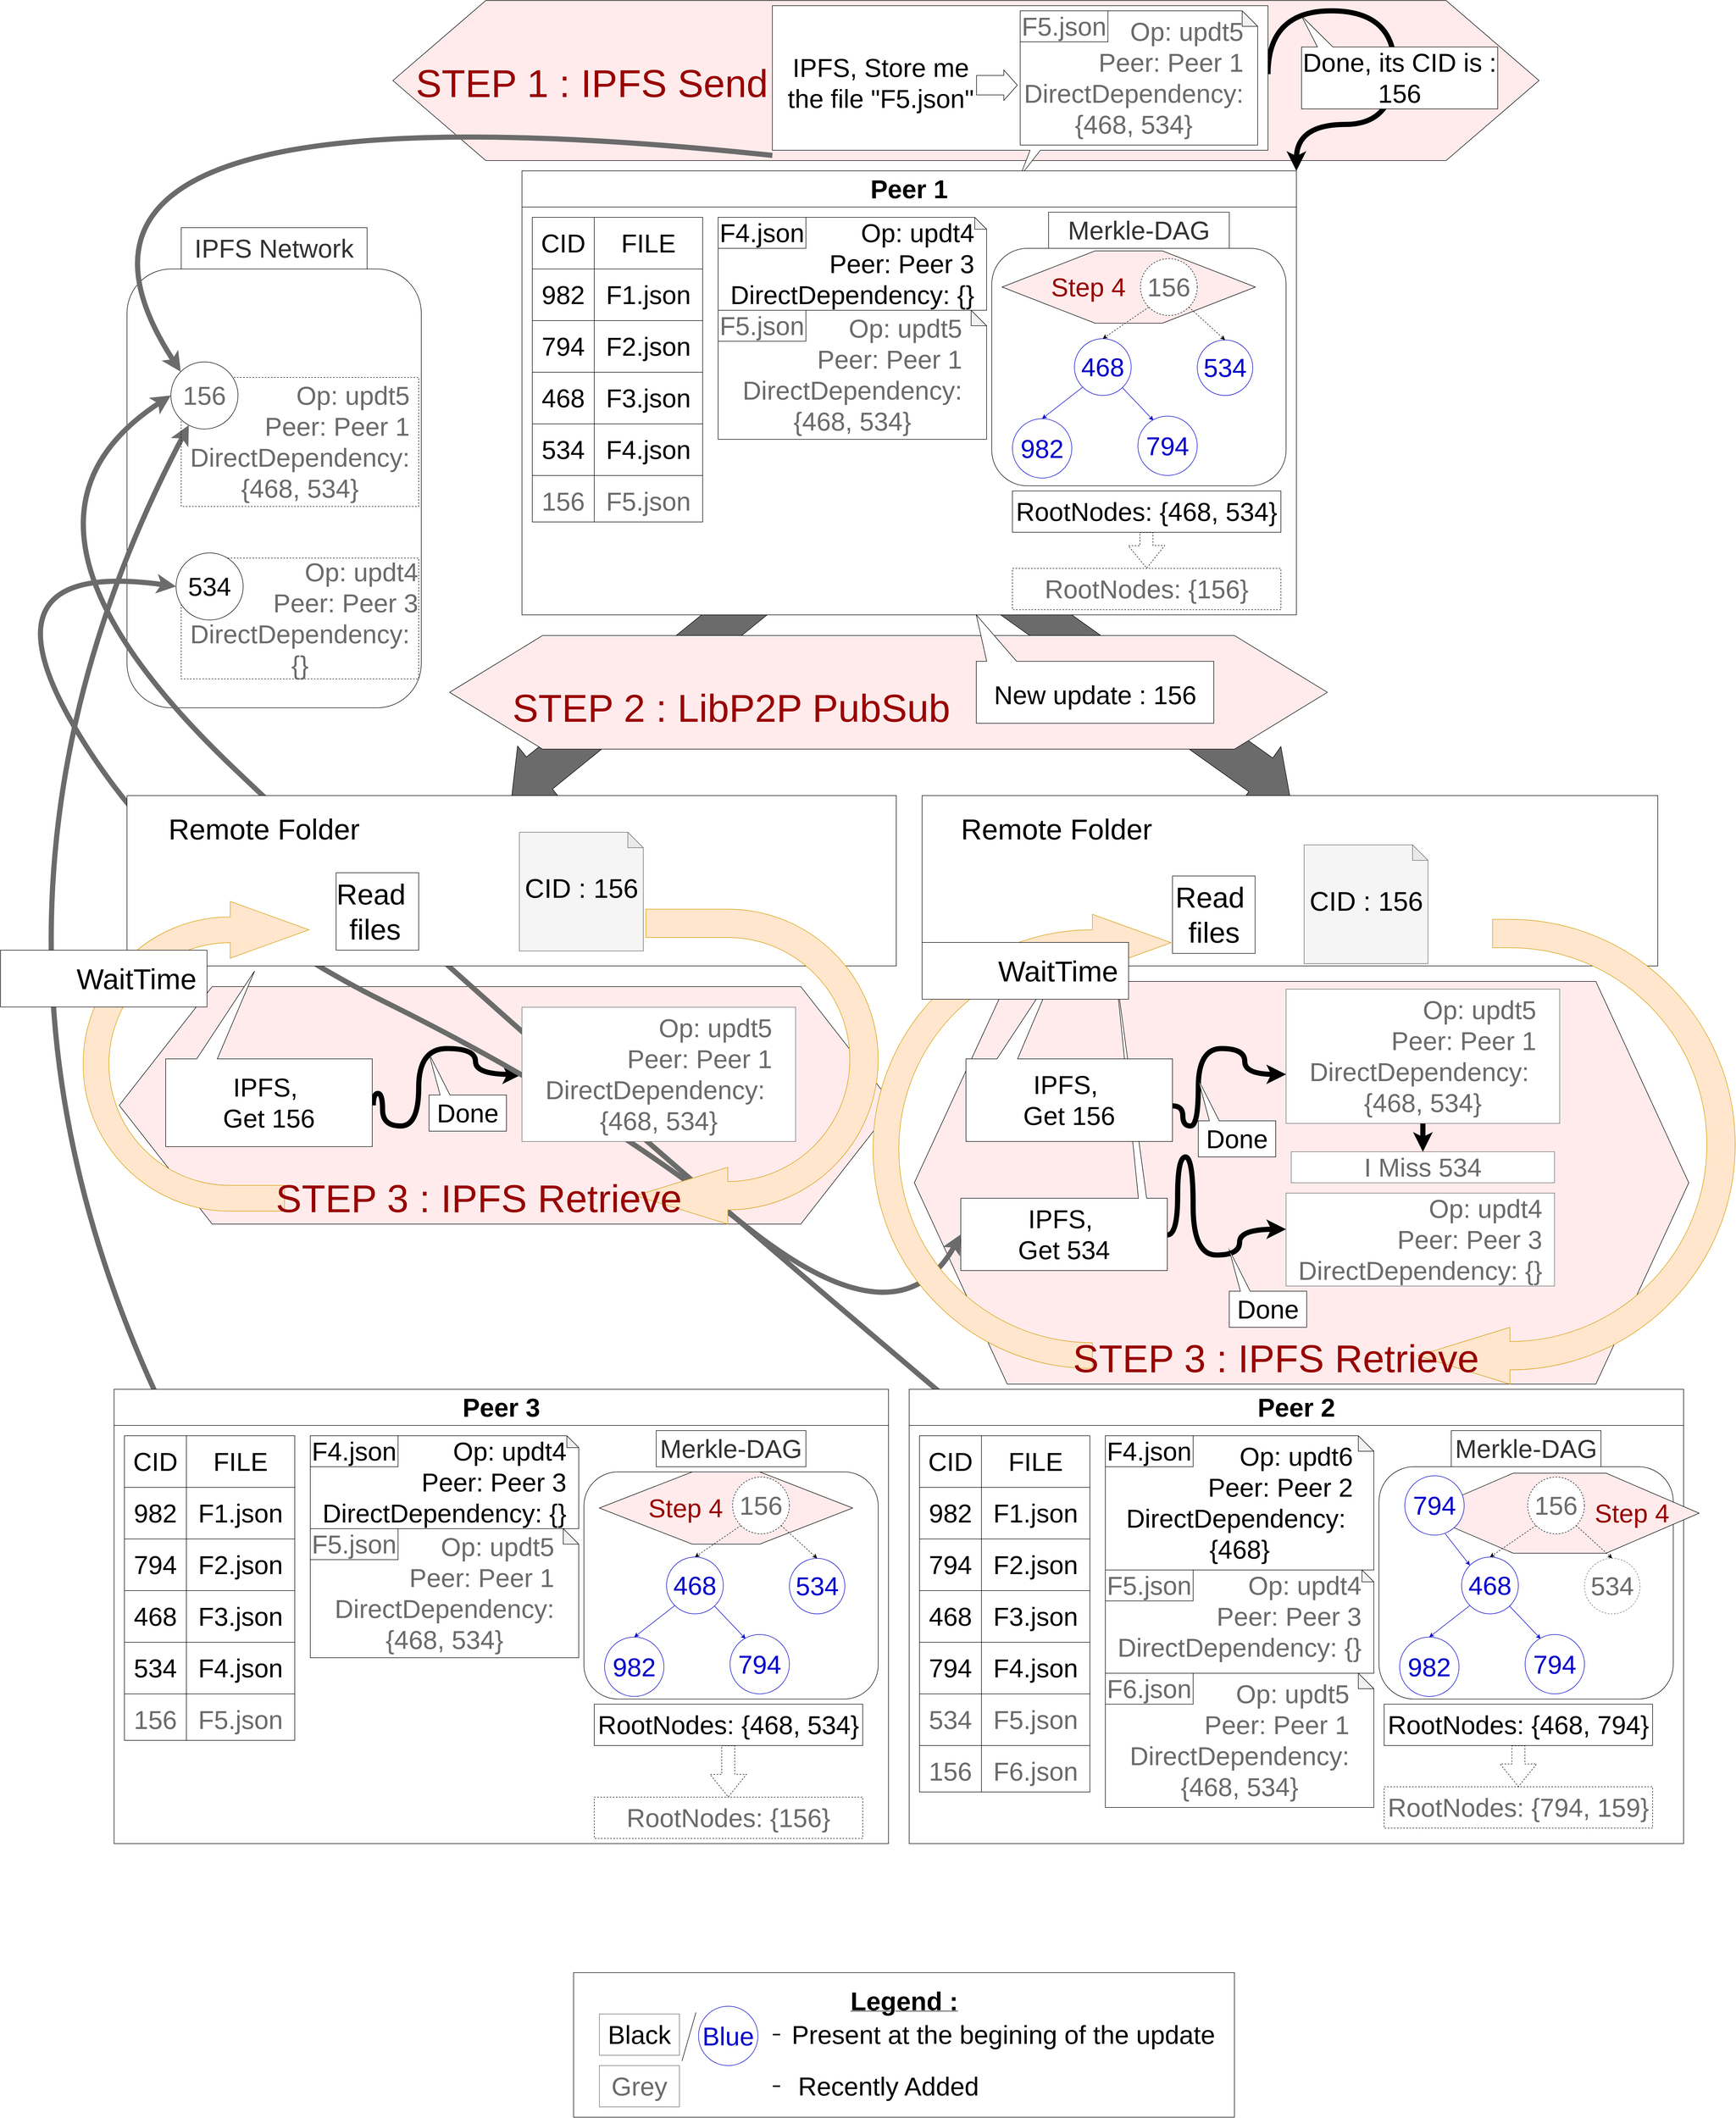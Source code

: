 <mxfile version="24.3.0" type="device">
  <diagram name="Page-1" id="6jlM3Q8hDFWsS8-wYO5z">
    <mxGraphModel dx="8168" dy="2252" grid="1" gridSize="10" guides="1" tooltips="1" connect="1" arrows="1" fold="1" page="0" pageScale="1" pageWidth="850" pageHeight="1100" math="0" shadow="0">
      <root>
        <mxCell id="0" />
        <mxCell id="1" parent="0" />
        <mxCell id="wPL9N87I6AKQR9O6h3sn-280" value="&lt;div align=&quot;left&quot;&gt;&lt;br&gt;&lt;/div&gt;" style="rounded=1;whiteSpace=wrap;html=1;" parent="1" vertex="1">
          <mxGeometry x="-2155" y="820" width="570" height="850" as="geometry" />
        </mxCell>
        <mxCell id="wPL9N87I6AKQR9O6h3sn-255" value="" style="shape=hexagon;perimeter=hexagonPerimeter2;whiteSpace=wrap;html=1;fixedSize=1;size=180;fillColor=#FFEBEB;direction=east;" parent="1" vertex="1">
          <mxGeometry x="-2170" y="2210" width="1500" height="460" as="geometry" />
        </mxCell>
        <mxCell id="wPL9N87I6AKQR9O6h3sn-227" value="" style="shape=hexagon;perimeter=hexagonPerimeter2;whiteSpace=wrap;html=1;fixedSize=1;size=180;fillColor=#FFEBEB;direction=east;" parent="1" vertex="1">
          <mxGeometry x="-630" y="2200" width="1500" height="780" as="geometry" />
        </mxCell>
        <mxCell id="fPi5jzbXd19ijoVux2jO-18" value="" style="endArrow=classic;startArrow=classic;html=1;curved=1;strokeWidth=10;strokeColor=#6B6B6B;exitX=0;exitY=0.5;exitDx=0;exitDy=0;" parent="1" source="wPL9N87I6AKQR9O6h3sn-278" edge="1">
          <mxGeometry width="50" height="50" relative="1" as="geometry">
            <mxPoint x="-485" y="1110" as="sourcePoint" />
            <mxPoint x="-520" y="3047" as="targetPoint" />
            <Array as="points">
              <mxPoint x="-2450" y="1310" />
              <mxPoint x="-1440" y="2270" />
            </Array>
          </mxGeometry>
        </mxCell>
        <mxCell id="wPL9N87I6AKQR9O6h3sn-118" value="" style="shape=flexArrow;endArrow=classic;html=1;rounded=0;endWidth=53.333;endSize=22.622;width=80;fillColor=#6B6B6B;entryX=0.5;entryY=0;entryDx=0;entryDy=0;" parent="1" target="HDF9foMfLyrXzTbLnonI-9" edge="1">
          <mxGeometry width="50" height="50" relative="1" as="geometry">
            <mxPoint x="-450" y="1450" as="sourcePoint" />
            <mxPoint x="90" y="1930" as="targetPoint" />
          </mxGeometry>
        </mxCell>
        <mxCell id="wPL9N87I6AKQR9O6h3sn-116" value="" style="shape=flexArrow;endArrow=classic;html=1;rounded=0;endWidth=53.333;endSize=22.622;width=80;fillColor=#6B6B6B;entryX=0.5;entryY=0;entryDx=0;entryDy=0;" parent="1" target="HDF9foMfLyrXzTbLnonI-13" edge="1">
          <mxGeometry width="50" height="50" relative="1" as="geometry">
            <mxPoint x="-880" y="1410" as="sourcePoint" />
            <mxPoint x="-1410" y="1960" as="targetPoint" />
          </mxGeometry>
        </mxCell>
        <mxCell id="wPL9N87I6AKQR9O6h3sn-109" value="" style="shape=hexagon;perimeter=hexagonPerimeter2;whiteSpace=wrap;html=1;fixedSize=1;size=180;fillColor=#FFEBEB;" parent="1" vertex="1">
          <mxGeometry x="-1640" y="300" width="2220" height="310" as="geometry" />
        </mxCell>
        <mxCell id="wPL9N87I6AKQR9O6h3sn-105" value="" style="endArrow=classic;html=1;rounded=0;entryX=1;entryY=0;entryDx=0;entryDy=0;strokeWidth=10;edgeStyle=orthogonalEdgeStyle;curved=1;exitX=1;exitY=0.402;exitDx=0;exitDy=0;exitPerimeter=0;" parent="1" source="wPL9N87I6AKQR9O6h3sn-100" target="wPL9N87I6AKQR9O6h3sn-7" edge="1">
          <mxGeometry width="50" height="50" relative="1" as="geometry">
            <mxPoint x="-80" y="200" as="sourcePoint" />
            <mxPoint x="-30" y="150" as="targetPoint" />
            <Array as="points">
              <mxPoint x="55" y="320" />
              <mxPoint x="300" y="320" />
              <mxPoint x="300" y="540" />
              <mxPoint x="110" y="540" />
            </Array>
          </mxGeometry>
        </mxCell>
        <mxCell id="wPL9N87I6AKQR9O6h3sn-100" value="" style="shape=callout;whiteSpace=wrap;html=1;perimeter=calloutPerimeter;position2=0.5;size=50;position=0.52;" parent="1" vertex="1">
          <mxGeometry x="-905" y="310" width="960" height="330" as="geometry" />
        </mxCell>
        <mxCell id="wPL9N87I6AKQR9O6h3sn-7" value="&lt;font style=&quot;font-size: 50px;&quot;&gt;Peer 1&lt;br&gt;&lt;/font&gt;" style="swimlane;whiteSpace=wrap;html=1;startSize=70;separatorColor=none;glass=0;" parent="1" vertex="1">
          <mxGeometry x="-1390" y="630" width="1500" height="860" as="geometry" />
        </mxCell>
        <mxCell id="wPL9N87I6AKQR9O6h3sn-117" value="" style="rounded=0;whiteSpace=wrap;html=1;" parent="wPL9N87I6AKQR9O6h3sn-7" vertex="1">
          <mxGeometry y="70" width="1500" height="790" as="geometry" />
        </mxCell>
        <mxCell id="wPL9N87I6AKQR9O6h3sn-85" value="" style="edgeStyle=orthogonalEdgeStyle;rounded=0;orthogonalLoop=1;jettySize=auto;html=1;" parent="wPL9N87I6AKQR9O6h3sn-7" edge="1">
          <mxGeometry relative="1" as="geometry">
            <mxPoint x="640" y="260" as="sourcePoint" />
            <mxPoint x="640" y="260" as="targetPoint" />
          </mxGeometry>
        </mxCell>
        <mxCell id="wPL9N87I6AKQR9O6h3sn-12" value="" style="shape=note;whiteSpace=wrap;html=1;backgroundOutline=1;darkOpacity=0.05;size=23;" parent="wPL9N87I6AKQR9O6h3sn-7" vertex="1">
          <mxGeometry x="380" y="90" width="520" height="180" as="geometry" />
        </mxCell>
        <mxCell id="wPL9N87I6AKQR9O6h3sn-13" value="" style="shape=note;whiteSpace=wrap;html=1;backgroundOutline=1;darkOpacity=0.05;" parent="wPL9N87I6AKQR9O6h3sn-7" vertex="1">
          <mxGeometry x="380" y="270" width="520" height="250" as="geometry" />
        </mxCell>
        <mxCell id="wPL9N87I6AKQR9O6h3sn-14" value="" style="shape=internalStorage;whiteSpace=wrap;html=1;backgroundOutline=1;dx=120;dy=100;" parent="wPL9N87I6AKQR9O6h3sn-7" vertex="1">
          <mxGeometry x="20" y="90" width="330" height="590" as="geometry" />
        </mxCell>
        <mxCell id="wPL9N87I6AKQR9O6h3sn-15" value="&lt;div&gt;&lt;font style=&quot;font-size: 50px;&quot;&gt;CID&lt;/font&gt;&lt;/div&gt;" style="text;html=1;strokeColor=none;fillColor=none;align=center;verticalAlign=middle;whiteSpace=wrap;rounded=0;" parent="wPL9N87I6AKQR9O6h3sn-7" vertex="1">
          <mxGeometry x="20" y="90" width="120" height="100" as="geometry" />
        </mxCell>
        <mxCell id="wPL9N87I6AKQR9O6h3sn-16" value="&lt;font style=&quot;font-size: 50px;&quot;&gt;FILE&lt;/font&gt;" style="text;html=1;strokeColor=none;fillColor=none;align=center;verticalAlign=middle;whiteSpace=wrap;rounded=0;" parent="wPL9N87I6AKQR9O6h3sn-7" vertex="1">
          <mxGeometry x="140" y="90" width="210" height="100" as="geometry" />
        </mxCell>
        <mxCell id="wPL9N87I6AKQR9O6h3sn-20" value="" style="endArrow=none;html=1;rounded=0;exitX=0;exitY=0.163;exitDx=0;exitDy=0;entryX=1;entryY=0.163;entryDx=0;entryDy=0;entryPerimeter=0;exitPerimeter=0;" parent="wPL9N87I6AKQR9O6h3sn-7" edge="1">
          <mxGeometry width="50" height="50" relative="1" as="geometry">
            <mxPoint x="20" y="290.0" as="sourcePoint" />
            <mxPoint x="350" y="290.0" as="targetPoint" />
          </mxGeometry>
        </mxCell>
        <mxCell id="wPL9N87I6AKQR9O6h3sn-21" value="&lt;font style=&quot;font-size: 50px;&quot;&gt;982&lt;/font&gt;" style="text;html=1;strokeColor=none;fillColor=none;align=center;verticalAlign=middle;whiteSpace=wrap;rounded=0;" parent="wPL9N87I6AKQR9O6h3sn-7" vertex="1">
          <mxGeometry x="20" y="190" width="120" height="100" as="geometry" />
        </mxCell>
        <mxCell id="wPL9N87I6AKQR9O6h3sn-22" value="&lt;font style=&quot;font-size: 50px;&quot;&gt;F1.json&lt;/font&gt;" style="text;html=1;strokeColor=none;fillColor=none;align=center;verticalAlign=middle;whiteSpace=wrap;rounded=0;" parent="wPL9N87I6AKQR9O6h3sn-7" vertex="1">
          <mxGeometry x="140" y="190" width="210" height="100" as="geometry" />
        </mxCell>
        <mxCell id="wPL9N87I6AKQR9O6h3sn-26" value="&lt;font style=&quot;font-size: 50px;&quot;&gt;F2.json&lt;/font&gt;" style="text;html=1;strokeColor=none;fillColor=none;align=center;verticalAlign=middle;whiteSpace=wrap;rounded=0;" parent="wPL9N87I6AKQR9O6h3sn-7" vertex="1">
          <mxGeometry x="140" y="290" width="210" height="100" as="geometry" />
        </mxCell>
        <mxCell id="wPL9N87I6AKQR9O6h3sn-27" value="&lt;font style=&quot;font-size: 50px;&quot;&gt;794&lt;/font&gt;" style="text;html=1;strokeColor=none;fillColor=none;align=center;verticalAlign=middle;whiteSpace=wrap;rounded=0;" parent="wPL9N87I6AKQR9O6h3sn-7" vertex="1">
          <mxGeometry x="20" y="290" width="120" height="100" as="geometry" />
        </mxCell>
        <mxCell id="wPL9N87I6AKQR9O6h3sn-28" value="" style="endArrow=none;html=1;rounded=0;exitX=0;exitY=0.163;exitDx=0;exitDy=0;entryX=1;entryY=0.163;entryDx=0;entryDy=0;entryPerimeter=0;exitPerimeter=0;" parent="wPL9N87I6AKQR9O6h3sn-7" edge="1">
          <mxGeometry width="50" height="50" relative="1" as="geometry">
            <mxPoint x="20" y="390" as="sourcePoint" />
            <mxPoint x="350" y="390" as="targetPoint" />
          </mxGeometry>
        </mxCell>
        <mxCell id="wPL9N87I6AKQR9O6h3sn-29" value="&lt;font style=&quot;font-size: 50px;&quot;&gt;F3.json&lt;/font&gt;" style="text;html=1;strokeColor=none;fillColor=none;align=center;verticalAlign=middle;whiteSpace=wrap;rounded=0;" parent="wPL9N87I6AKQR9O6h3sn-7" vertex="1">
          <mxGeometry x="140" y="390" width="210" height="100" as="geometry" />
        </mxCell>
        <mxCell id="wPL9N87I6AKQR9O6h3sn-30" value="&lt;div&gt;&lt;font style=&quot;font-size: 50px;&quot;&gt;468&lt;/font&gt;&lt;/div&gt;" style="text;html=1;strokeColor=none;fillColor=none;align=center;verticalAlign=middle;whiteSpace=wrap;rounded=0;" parent="wPL9N87I6AKQR9O6h3sn-7" vertex="1">
          <mxGeometry x="20" y="390" width="120" height="100" as="geometry" />
        </mxCell>
        <mxCell id="wPL9N87I6AKQR9O6h3sn-31" value="" style="endArrow=none;html=1;rounded=0;exitX=0;exitY=1;exitDx=0;exitDy=0;entryX=1;entryY=0;entryDx=0;entryDy=0;" parent="wPL9N87I6AKQR9O6h3sn-7" source="wPL9N87I6AKQR9O6h3sn-30" target="wPL9N87I6AKQR9O6h3sn-32" edge="1">
          <mxGeometry width="50" height="50" relative="1" as="geometry">
            <mxPoint x="30" y="490" as="sourcePoint" />
            <mxPoint x="360" y="490" as="targetPoint" />
          </mxGeometry>
        </mxCell>
        <mxCell id="wPL9N87I6AKQR9O6h3sn-32" value="&lt;font style=&quot;font-size: 50px;&quot;&gt;F4.json&lt;/font&gt;" style="text;html=1;strokeColor=none;fillColor=none;align=center;verticalAlign=middle;whiteSpace=wrap;rounded=0;" parent="wPL9N87I6AKQR9O6h3sn-7" vertex="1">
          <mxGeometry x="140" y="490" width="210" height="100" as="geometry" />
        </mxCell>
        <mxCell id="wPL9N87I6AKQR9O6h3sn-33" value="&lt;font style=&quot;font-size: 50px;&quot;&gt;534&lt;/font&gt;" style="text;html=1;strokeColor=none;fillColor=none;align=center;verticalAlign=middle;whiteSpace=wrap;rounded=0;" parent="wPL9N87I6AKQR9O6h3sn-7" vertex="1">
          <mxGeometry x="20" y="490" width="120" height="100" as="geometry" />
        </mxCell>
        <mxCell id="wPL9N87I6AKQR9O6h3sn-34" value="" style="endArrow=none;html=1;rounded=0;exitX=0;exitY=0.163;exitDx=0;exitDy=0;entryX=1;entryY=0.163;entryDx=0;entryDy=0;entryPerimeter=0;exitPerimeter=0;" parent="wPL9N87I6AKQR9O6h3sn-7" edge="1">
          <mxGeometry width="50" height="50" relative="1" as="geometry">
            <mxPoint x="20" y="590" as="sourcePoint" />
            <mxPoint x="350" y="590" as="targetPoint" />
          </mxGeometry>
        </mxCell>
        <mxCell id="wPL9N87I6AKQR9O6h3sn-35" value="&lt;font color=&quot;#6b6b6b&quot; style=&quot;font-size: 50px;&quot;&gt;F5.json&lt;/font&gt;" style="text;html=1;strokeColor=none;fillColor=none;align=center;verticalAlign=middle;whiteSpace=wrap;rounded=0;" parent="wPL9N87I6AKQR9O6h3sn-7" vertex="1">
          <mxGeometry x="140" y="590" width="210" height="100" as="geometry" />
        </mxCell>
        <mxCell id="wPL9N87I6AKQR9O6h3sn-36" value="&lt;font color=&quot;#6b6b6b&quot; style=&quot;font-size: 50px;&quot;&gt;156&lt;/font&gt;" style="text;html=1;strokeColor=none;fillColor=none;align=center;verticalAlign=middle;whiteSpace=wrap;rounded=0;" parent="wPL9N87I6AKQR9O6h3sn-7" vertex="1">
          <mxGeometry x="20" y="590" width="120" height="100" as="geometry" />
        </mxCell>
        <mxCell id="wPL9N87I6AKQR9O6h3sn-74" value="&lt;font style=&quot;font-size: 50px;&quot;&gt;F4.json&lt;/font&gt;" style="text;html=1;strokeColor=default;fillColor=none;align=center;verticalAlign=middle;whiteSpace=wrap;rounded=0;" parent="wPL9N87I6AKQR9O6h3sn-7" vertex="1">
          <mxGeometry x="380" y="90" width="170" height="60" as="geometry" />
        </mxCell>
        <mxCell id="wPL9N87I6AKQR9O6h3sn-75" value="&lt;font color=&quot;#6b6b6b&quot; style=&quot;font-size: 50px;&quot;&gt;F5.json&lt;/font&gt;" style="text;html=1;strokeColor=default;fillColor=none;align=center;verticalAlign=middle;whiteSpace=wrap;rounded=0;" parent="wPL9N87I6AKQR9O6h3sn-7" vertex="1">
          <mxGeometry x="380" y="270" width="170" height="60" as="geometry" />
        </mxCell>
        <mxCell id="wPL9N87I6AKQR9O6h3sn-76" value="&lt;div align=&quot;right&quot;&gt;&lt;font color=&quot;#6b6b6b&quot; style=&quot;font-size: 50px;&quot;&gt;Op: updt5&lt;br&gt;&lt;/font&gt;&lt;/div&gt;&lt;div align=&quot;right&quot;&gt;&lt;font color=&quot;#6b6b6b&quot; style=&quot;font-size: 50px;&quot;&gt;Peer: Peer 1&lt;br&gt;&lt;/font&gt;&lt;/div&gt;&lt;div&gt;&lt;font color=&quot;#6b6b6b&quot; style=&quot;font-size: 50px;&quot;&gt;DirectDependency:&lt;/font&gt;&lt;/div&gt;&lt;div&gt;&lt;font color=&quot;#6b6b6b&quot; style=&quot;font-size: 50px;&quot;&gt;{468, 534}&lt;br&gt;&lt;/font&gt;&lt;/div&gt;" style="text;html=1;strokeColor=none;fillColor=none;align=center;verticalAlign=middle;whiteSpace=wrap;rounded=0;" parent="wPL9N87I6AKQR9O6h3sn-7" vertex="1">
          <mxGeometry x="380" y="270" width="520" height="250" as="geometry" />
        </mxCell>
        <mxCell id="wPL9N87I6AKQR9O6h3sn-4" value="&lt;div align=&quot;left&quot;&gt;&lt;br&gt;&lt;/div&gt;" style="rounded=1;whiteSpace=wrap;html=1;" parent="wPL9N87I6AKQR9O6h3sn-7" vertex="1">
          <mxGeometry x="910" y="150" width="570" height="460" as="geometry" />
        </mxCell>
        <mxCell id="1P-1Zz9TcOJ0M_OreXEV-10" value="&lt;font style=&quot;font-size: 50px;&quot; color=&quot;#0000cc&quot;&gt;534&lt;/font&gt;" style="ellipse;whiteSpace=wrap;html=1;aspect=fixed;strokeColor=#0000CC;" parent="wPL9N87I6AKQR9O6h3sn-7" vertex="1">
          <mxGeometry x="1308" y="327.5" width="107.5" height="107.5" as="geometry" />
        </mxCell>
        <mxCell id="1P-1Zz9TcOJ0M_OreXEV-13" value="&lt;font style=&quot;font-size: 50px;&quot; color=&quot;#0000cc&quot;&gt;468&lt;/font&gt;" style="ellipse;whiteSpace=wrap;html=1;aspect=fixed;fontColor=#000000;strokeColor=#0000CC;direction=south;" parent="wPL9N87I6AKQR9O6h3sn-7" vertex="1">
          <mxGeometry x="1070" y="325" width="110" height="110" as="geometry" />
        </mxCell>
        <mxCell id="1P-1Zz9TcOJ0M_OreXEV-14" value="" style="endArrow=classic;html=1;rounded=0;strokeColor=#0000CC;exitX=1;exitY=1;exitDx=0;exitDy=0;entryX=0.5;entryY=0;entryDx=0;entryDy=0;" parent="wPL9N87I6AKQR9O6h3sn-7" source="1P-1Zz9TcOJ0M_OreXEV-13" target="1P-1Zz9TcOJ0M_OreXEV-16" edge="1">
          <mxGeometry width="50" height="50" relative="1" as="geometry">
            <mxPoint x="1080" y="440" as="sourcePoint" />
            <mxPoint x="1040" y="490" as="targetPoint" />
          </mxGeometry>
        </mxCell>
        <mxCell id="1P-1Zz9TcOJ0M_OreXEV-15" value="" style="endArrow=classic;html=1;rounded=0;strokeColor=#0000CC;entryX=0.261;entryY=0.072;entryDx=0;entryDy=0;entryPerimeter=0;" parent="wPL9N87I6AKQR9O6h3sn-7" source="1P-1Zz9TcOJ0M_OreXEV-13" target="1P-1Zz9TcOJ0M_OreXEV-17" edge="1">
          <mxGeometry width="50" height="50" relative="1" as="geometry">
            <mxPoint x="1103" y="420" as="sourcePoint" />
            <mxPoint x="1223" y="520" as="targetPoint" />
          </mxGeometry>
        </mxCell>
        <mxCell id="1P-1Zz9TcOJ0M_OreXEV-16" value="&lt;font style=&quot;font-size: 50px;&quot; color=&quot;#0000cc&quot;&gt;982&lt;/font&gt;" style="ellipse;whiteSpace=wrap;html=1;aspect=fixed;strokeColor=#0000CC;" parent="wPL9N87I6AKQR9O6h3sn-7" vertex="1">
          <mxGeometry x="950" y="480" width="115" height="115" as="geometry" />
        </mxCell>
        <mxCell id="1P-1Zz9TcOJ0M_OreXEV-17" value="&lt;font style=&quot;font-size: 50px;&quot; color=&quot;#0000cc&quot;&gt;794&lt;/font&gt;" style="ellipse;whiteSpace=wrap;html=1;aspect=fixed;fontColor=#000000;strokeColor=#0000CC;" parent="wPL9N87I6AKQR9O6h3sn-7" vertex="1">
          <mxGeometry x="1193" y="475" width="115" height="115" as="geometry" />
        </mxCell>
        <mxCell id="wPL9N87I6AKQR9O6h3sn-6" value="&lt;font style=&quot;font-size: 50px;&quot;&gt;Merkle-DAG&lt;/font&gt;" style="text;html=1;align=center;verticalAlign=middle;whiteSpace=wrap;rounded=0;fillColor=#FFFFFF;strokeColor=#000000;fontColor=#333333;perimeterSpacing=0;" parent="wPL9N87I6AKQR9O6h3sn-7" vertex="1">
          <mxGeometry x="1020" y="80" width="350" height="70" as="geometry" />
        </mxCell>
        <mxCell id="wPL9N87I6AKQR9O6h3sn-80" value="&lt;div align=&quot;right&quot;&gt;&lt;font style=&quot;font-size: 50px;&quot;&gt;Op: updt4&lt;br&gt;&lt;/font&gt;&lt;/div&gt;&lt;div align=&quot;right&quot;&gt;&lt;font style=&quot;font-size: 50px;&quot;&gt;Peer: Peer 3&lt;br&gt;&lt;/font&gt;&lt;/div&gt;&lt;div&gt;&lt;font style=&quot;font-size: 50px;&quot;&gt;DirectDependency: {}&lt;br&gt;&lt;/font&gt;&lt;/div&gt;" style="text;html=1;strokeColor=none;fillColor=none;align=center;verticalAlign=middle;whiteSpace=wrap;rounded=0;" parent="wPL9N87I6AKQR9O6h3sn-7" vertex="1">
          <mxGeometry x="380" y="90" width="520" height="180" as="geometry" />
        </mxCell>
        <mxCell id="wPL9N87I6AKQR9O6h3sn-87" value="&lt;font style=&quot;font-size: 50px;&quot;&gt;RootNodes: {468, 534}&lt;br&gt;&lt;/font&gt;" style="text;html=1;strokeColor=default;fillColor=none;align=center;verticalAlign=middle;whiteSpace=wrap;rounded=0;" parent="wPL9N87I6AKQR9O6h3sn-7" vertex="1">
          <mxGeometry x="950" y="620" width="520" height="80" as="geometry" />
        </mxCell>
        <mxCell id="wPL9N87I6AKQR9O6h3sn-90" value="" style="shape=flexArrow;endArrow=classic;html=1;rounded=0;exitX=0.5;exitY=1;exitDx=0;exitDy=0;endWidth=44.211;endSize=14.232;width=25.263;dashed=1;entryX=0.5;entryY=0;entryDx=0;entryDy=0;" parent="wPL9N87I6AKQR9O6h3sn-7" target="wPL9N87I6AKQR9O6h3sn-92" edge="1">
          <mxGeometry width="50" height="50" relative="1" as="geometry">
            <mxPoint x="1209.5" y="700" as="sourcePoint" />
            <mxPoint x="1209.68" y="800" as="targetPoint" />
          </mxGeometry>
        </mxCell>
        <mxCell id="wPL9N87I6AKQR9O6h3sn-92" value="&lt;div&gt;&lt;font color=&quot;#6b6b6b&quot; style=&quot;font-size: 50px;&quot;&gt;RootNodes: {156}&lt;/font&gt;&lt;/div&gt;" style="text;html=1;strokeColor=default;fillColor=none;align=center;verticalAlign=middle;whiteSpace=wrap;rounded=0;dashed=1;" parent="wPL9N87I6AKQR9O6h3sn-7" vertex="1">
          <mxGeometry x="950" y="770" width="520" height="80" as="geometry" />
        </mxCell>
        <mxCell id="1cgQZR3NjWRQ5NGcXOkT-1" value="&lt;font color=&quot;#990000&quot; style=&quot;font-size: 50px;&quot;&gt;Step 4&lt;/font&gt;&lt;font color=&quot;#990000&quot;&gt;&amp;nbsp;&amp;nbsp;&amp;nbsp;&amp;nbsp;&amp;nbsp;&amp;nbsp;&amp;nbsp;&amp;nbsp;&amp;nbsp;&amp;nbsp;&amp;nbsp;&amp;nbsp;&amp;nbsp;&amp;nbsp;&amp;nbsp;&amp;nbsp;&amp;nbsp;&amp;nbsp;&amp;nbsp;&amp;nbsp;&amp;nbsp;&amp;nbsp;&amp;nbsp;&amp;nbsp;&amp;nbsp;&amp;nbsp;&amp;nbsp;&amp;nbsp;&amp;nbsp;&amp;nbsp;&amp;nbsp;&amp;nbsp;&amp;nbsp;&amp;nbsp;&amp;nbsp;&amp;nbsp;&amp;nbsp;&amp;nbsp;&amp;nbsp;&amp;nbsp;&amp;nbsp;&amp;nbsp;&amp;nbsp;&amp;nbsp;&amp;nbsp;&amp;nbsp;&amp;nbsp; &lt;/font&gt;" style="shape=hexagon;perimeter=hexagonPerimeter2;whiteSpace=wrap;html=1;fixedSize=1;size=180;fillColor=#FFEBEB;" parent="wPL9N87I6AKQR9O6h3sn-7" vertex="1">
          <mxGeometry x="930" y="155" width="490.5" height="140" as="geometry" />
        </mxCell>
        <mxCell id="1P-1Zz9TcOJ0M_OreXEV-4" value="&lt;font color=&quot;#6b6b6b&quot; style=&quot;font-size: 50px;&quot;&gt;156&lt;/font&gt;" style="ellipse;whiteSpace=wrap;html=1;aspect=fixed;fontColor=#000000;dashed=1;" parent="wPL9N87I6AKQR9O6h3sn-7" vertex="1">
          <mxGeometry x="1198" y="170" width="110" height="110" as="geometry" />
        </mxCell>
        <mxCell id="wPL9N87I6AKQR9O6h3sn-1" value="" style="endArrow=classic;html=1;rounded=0;exitX=1;exitY=1;exitDx=0;exitDy=0;strokeColor=#000000;dashed=1;entryX=0.5;entryY=0;entryDx=0;entryDy=0;" parent="wPL9N87I6AKQR9O6h3sn-7" source="1P-1Zz9TcOJ0M_OreXEV-4" target="1P-1Zz9TcOJ0M_OreXEV-10" edge="1">
          <mxGeometry width="50" height="50" relative="1" as="geometry">
            <mxPoint x="1260" y="250" as="sourcePoint" />
            <mxPoint x="1320" y="330" as="targetPoint" />
          </mxGeometry>
        </mxCell>
        <mxCell id="wPL9N87I6AKQR9O6h3sn-3" value="" style="endArrow=classic;html=1;rounded=0;strokeColor=#000000;dashed=1;entryX=0;entryY=0.5;entryDx=0;entryDy=0;exitX=0;exitY=1;exitDx=0;exitDy=0;" parent="wPL9N87I6AKQR9O6h3sn-7" source="1P-1Zz9TcOJ0M_OreXEV-4" target="1P-1Zz9TcOJ0M_OreXEV-13" edge="1">
          <mxGeometry width="50" height="50" relative="1" as="geometry">
            <mxPoint x="1810" y="410" as="sourcePoint" />
            <mxPoint x="1380" y="350" as="targetPoint" />
          </mxGeometry>
        </mxCell>
        <mxCell id="wPL9N87I6AKQR9O6h3sn-98" value="" style="shape=note;whiteSpace=wrap;html=1;backgroundOutline=1;darkOpacity=0.05;" parent="1" vertex="1">
          <mxGeometry x="-425" y="320" width="460" height="260" as="geometry" />
        </mxCell>
        <mxCell id="wPL9N87I6AKQR9O6h3sn-94" value="&lt;div align=&quot;right&quot;&gt;&lt;font color=&quot;#6b6b6b&quot; style=&quot;font-size: 50px;&quot;&gt;Op: updt5&lt;br&gt;&lt;/font&gt;&lt;/div&gt;&lt;div align=&quot;right&quot;&gt;&lt;font color=&quot;#6b6b6b&quot; style=&quot;font-size: 50px;&quot;&gt;Peer: Peer 1&lt;br&gt;&lt;/font&gt;&lt;/div&gt;&lt;div&gt;&lt;font color=&quot;#6b6b6b&quot; style=&quot;font-size: 50px;&quot;&gt;DirectDependency:&lt;/font&gt;&lt;/div&gt;&lt;div&gt;&lt;font color=&quot;#6b6b6b&quot; style=&quot;font-size: 50px;&quot;&gt;{468, 534}&lt;br&gt;&lt;/font&gt;&lt;/div&gt;" style="text;html=1;strokeColor=none;fillColor=none;align=center;verticalAlign=middle;whiteSpace=wrap;rounded=0;" parent="1" vertex="1">
          <mxGeometry x="-445" y="325" width="480" height="250" as="geometry" />
        </mxCell>
        <mxCell id="wPL9N87I6AKQR9O6h3sn-102" value="&lt;font style=&quot;font-size: 50px;&quot;&gt;IPFS, Store me the file &quot;F5.json&quot;&lt;br&gt;&lt;/font&gt;" style="text;html=1;strokeColor=none;fillColor=none;align=center;verticalAlign=middle;whiteSpace=wrap;rounded=0;" parent="1" vertex="1">
          <mxGeometry x="-905" y="320" width="420" height="280" as="geometry" />
        </mxCell>
        <mxCell id="wPL9N87I6AKQR9O6h3sn-103" value="" style="shape=flexArrow;endArrow=classic;html=1;rounded=0;width=37.778;endSize=8.393;" parent="1" edge="1">
          <mxGeometry width="50" height="50" relative="1" as="geometry">
            <mxPoint x="-510" y="464" as="sourcePoint" />
            <mxPoint x="-430" y="464" as="targetPoint" />
          </mxGeometry>
        </mxCell>
        <mxCell id="wPL9N87I6AKQR9O6h3sn-106" value="&lt;div style=&quot;font-size: 50px;&quot;&gt;&lt;font style=&quot;font-size: 50px;&quot;&gt;Done, its CID is :&lt;/font&gt;&lt;/div&gt;&lt;div style=&quot;font-size: 50px;&quot;&gt;&lt;font style=&quot;font-size: 50px;&quot;&gt;156&lt;font style=&quot;font-size: 50px;&quot;&gt;&lt;br&gt;&lt;/font&gt;&lt;/font&gt;&lt;/div&gt;" style="shape=callout;whiteSpace=wrap;html=1;perimeter=calloutPerimeter;size=60;position=0.84;base=30;position2=1;direction=west;" parent="1" vertex="1">
          <mxGeometry x="120" y="330" width="380" height="180" as="geometry" />
        </mxCell>
        <mxCell id="wPL9N87I6AKQR9O6h3sn-110" value="&lt;font style=&quot;font-size: 75px;&quot;&gt;&lt;font style=&quot;font-size: 75px;&quot; color=&quot;#990000&quot;&gt;STEP 1 : IPFS Send&lt;/font&gt;&lt;br&gt;&lt;/font&gt;" style="text;html=1;align=center;verticalAlign=middle;resizable=0;points=[];autosize=1;strokeColor=none;fillColor=none;" parent="1" vertex="1">
          <mxGeometry x="-1605" y="410" width="700" height="100" as="geometry" />
        </mxCell>
        <mxCell id="wPL9N87I6AKQR9O6h3sn-111" value="" style="shape=hexagon;perimeter=hexagonPerimeter2;whiteSpace=wrap;html=1;fixedSize=1;size=180;fillColor=#FFEBEB;" parent="1" vertex="1">
          <mxGeometry x="-1530" y="1530" width="1700" height="220" as="geometry" />
        </mxCell>
        <mxCell id="wPL9N87I6AKQR9O6h3sn-112" value="&lt;font style=&quot;font-size: 75px;&quot;&gt;&lt;font style=&quot;font-size: 75px;&quot; color=&quot;#990000&quot;&gt;STEP 2 : LibP2P PubSub&lt;/font&gt;&lt;br&gt;&lt;/font&gt;" style="text;html=1;align=center;verticalAlign=middle;resizable=0;points=[];autosize=1;strokeColor=none;fillColor=none;" parent="1" vertex="1">
          <mxGeometry x="-1420" y="1620" width="870" height="100" as="geometry" />
        </mxCell>
        <mxCell id="wPL9N87I6AKQR9O6h3sn-113" value="" style="shape=callout;whiteSpace=wrap;html=1;perimeter=calloutPerimeter;position2=1;size=90;position=0.83;direction=west;base=58;" parent="1" vertex="1">
          <mxGeometry x="-510" y="1490" width="460" height="210" as="geometry" />
        </mxCell>
        <mxCell id="wPL9N87I6AKQR9O6h3sn-114" value="&lt;font style=&quot;font-size: 50px;&quot;&gt;New update : 156&lt;br&gt;&lt;/font&gt;" style="text;html=1;align=center;verticalAlign=middle;resizable=0;points=[];autosize=1;strokeColor=none;fillColor=none;" parent="1" vertex="1">
          <mxGeometry x="-485" y="1610" width="410" height="70" as="geometry" />
        </mxCell>
        <mxCell id="wPL9N87I6AKQR9O6h3sn-171" value="&lt;div&gt;&lt;font style=&quot;font-size: 50px;&quot;&gt;Peer 2&lt;/font&gt;&lt;/div&gt;" style="swimlane;whiteSpace=wrap;html=1;startSize=70;separatorColor=none;glass=0;" parent="1" vertex="1">
          <mxGeometry x="-640" y="2990" width="1500" height="880" as="geometry">
            <mxRectangle x="-620" y="2160" width="190" height="70" as="alternateBounds" />
          </mxGeometry>
        </mxCell>
        <mxCell id="wPL9N87I6AKQR9O6h3sn-172" value="" style="rounded=0;whiteSpace=wrap;html=1;" parent="wPL9N87I6AKQR9O6h3sn-171" vertex="1">
          <mxGeometry y="70" width="1500" height="810" as="geometry" />
        </mxCell>
        <mxCell id="wPL9N87I6AKQR9O6h3sn-176" value="" style="shape=note;whiteSpace=wrap;html=1;backgroundOutline=1;darkOpacity=0.05;" parent="wPL9N87I6AKQR9O6h3sn-171" vertex="1">
          <mxGeometry x="380" y="90" width="520" height="260" as="geometry" />
        </mxCell>
        <mxCell id="wPL9N87I6AKQR9O6h3sn-177" value="" style="shape=note;whiteSpace=wrap;html=1;backgroundOutline=1;darkOpacity=0.05;size=23;" parent="wPL9N87I6AKQR9O6h3sn-171" vertex="1">
          <mxGeometry x="380" y="350" width="520" height="200" as="geometry" />
        </mxCell>
        <mxCell id="wPL9N87I6AKQR9O6h3sn-178" value="" style="shape=note;whiteSpace=wrap;html=1;backgroundOutline=1;darkOpacity=0.05;" parent="wPL9N87I6AKQR9O6h3sn-171" vertex="1">
          <mxGeometry x="380" y="550" width="520" height="260" as="geometry" />
        </mxCell>
        <mxCell id="wPL9N87I6AKQR9O6h3sn-179" value="" style="shape=internalStorage;whiteSpace=wrap;html=1;backgroundOutline=1;dx=120;dy=100;" parent="wPL9N87I6AKQR9O6h3sn-171" vertex="1">
          <mxGeometry x="20" y="90" width="330" height="690" as="geometry" />
        </mxCell>
        <mxCell id="wPL9N87I6AKQR9O6h3sn-180" value="&lt;div&gt;&lt;font style=&quot;font-size: 50px;&quot;&gt;CID&lt;/font&gt;&lt;/div&gt;" style="text;html=1;strokeColor=none;fillColor=none;align=center;verticalAlign=middle;whiteSpace=wrap;rounded=0;" parent="wPL9N87I6AKQR9O6h3sn-171" vertex="1">
          <mxGeometry x="20" y="90" width="120" height="100" as="geometry" />
        </mxCell>
        <mxCell id="wPL9N87I6AKQR9O6h3sn-181" value="&lt;font style=&quot;font-size: 50px;&quot;&gt;FILE&lt;/font&gt;" style="text;html=1;strokeColor=none;fillColor=none;align=center;verticalAlign=middle;whiteSpace=wrap;rounded=0;" parent="wPL9N87I6AKQR9O6h3sn-171" vertex="1">
          <mxGeometry x="140" y="90" width="210" height="100" as="geometry" />
        </mxCell>
        <mxCell id="wPL9N87I6AKQR9O6h3sn-182" value="" style="endArrow=none;html=1;rounded=0;exitX=0;exitY=0.163;exitDx=0;exitDy=0;entryX=1;entryY=0.163;entryDx=0;entryDy=0;entryPerimeter=0;exitPerimeter=0;" parent="wPL9N87I6AKQR9O6h3sn-171" edge="1">
          <mxGeometry width="50" height="50" relative="1" as="geometry">
            <mxPoint x="20" y="290.0" as="sourcePoint" />
            <mxPoint x="350" y="290.0" as="targetPoint" />
          </mxGeometry>
        </mxCell>
        <mxCell id="wPL9N87I6AKQR9O6h3sn-183" value="&lt;font style=&quot;font-size: 50px;&quot;&gt;982&lt;/font&gt;" style="text;html=1;strokeColor=none;fillColor=none;align=center;verticalAlign=middle;whiteSpace=wrap;rounded=0;" parent="wPL9N87I6AKQR9O6h3sn-171" vertex="1">
          <mxGeometry x="20" y="190" width="120" height="100" as="geometry" />
        </mxCell>
        <mxCell id="wPL9N87I6AKQR9O6h3sn-184" value="&lt;font style=&quot;font-size: 50px;&quot;&gt;F1.json&lt;/font&gt;" style="text;html=1;strokeColor=none;fillColor=none;align=center;verticalAlign=middle;whiteSpace=wrap;rounded=0;" parent="wPL9N87I6AKQR9O6h3sn-171" vertex="1">
          <mxGeometry x="140" y="190" width="210" height="100" as="geometry" />
        </mxCell>
        <mxCell id="wPL9N87I6AKQR9O6h3sn-185" value="&lt;font style=&quot;font-size: 50px;&quot;&gt;F2.json&lt;/font&gt;" style="text;html=1;strokeColor=none;fillColor=none;align=center;verticalAlign=middle;whiteSpace=wrap;rounded=0;" parent="wPL9N87I6AKQR9O6h3sn-171" vertex="1">
          <mxGeometry x="140" y="290" width="210" height="100" as="geometry" />
        </mxCell>
        <mxCell id="wPL9N87I6AKQR9O6h3sn-186" value="&lt;font style=&quot;font-size: 50px;&quot;&gt;794&lt;/font&gt;" style="text;html=1;strokeColor=none;fillColor=none;align=center;verticalAlign=middle;whiteSpace=wrap;rounded=0;" parent="wPL9N87I6AKQR9O6h3sn-171" vertex="1">
          <mxGeometry x="20" y="290" width="120" height="100" as="geometry" />
        </mxCell>
        <mxCell id="wPL9N87I6AKQR9O6h3sn-187" value="" style="endArrow=none;html=1;rounded=0;exitX=0;exitY=0.163;exitDx=0;exitDy=0;entryX=1;entryY=0.163;entryDx=0;entryDy=0;entryPerimeter=0;exitPerimeter=0;" parent="wPL9N87I6AKQR9O6h3sn-171" edge="1">
          <mxGeometry width="50" height="50" relative="1" as="geometry">
            <mxPoint x="20" y="390" as="sourcePoint" />
            <mxPoint x="350" y="390" as="targetPoint" />
          </mxGeometry>
        </mxCell>
        <mxCell id="wPL9N87I6AKQR9O6h3sn-188" value="&lt;font style=&quot;font-size: 50px;&quot;&gt;F3.json&lt;/font&gt;" style="text;html=1;strokeColor=none;fillColor=none;align=center;verticalAlign=middle;whiteSpace=wrap;rounded=0;" parent="wPL9N87I6AKQR9O6h3sn-171" vertex="1">
          <mxGeometry x="140" y="390" width="210" height="100" as="geometry" />
        </mxCell>
        <mxCell id="wPL9N87I6AKQR9O6h3sn-189" value="&lt;div&gt;&lt;font style=&quot;font-size: 50px;&quot;&gt;468&lt;/font&gt;&lt;/div&gt;" style="text;html=1;strokeColor=none;fillColor=none;align=center;verticalAlign=middle;whiteSpace=wrap;rounded=0;" parent="wPL9N87I6AKQR9O6h3sn-171" vertex="1">
          <mxGeometry x="20" y="390" width="120" height="100" as="geometry" />
        </mxCell>
        <mxCell id="wPL9N87I6AKQR9O6h3sn-190" value="" style="endArrow=none;html=1;rounded=0;exitX=0;exitY=1;exitDx=0;exitDy=0;entryX=1;entryY=0;entryDx=0;entryDy=0;" parent="wPL9N87I6AKQR9O6h3sn-171" source="wPL9N87I6AKQR9O6h3sn-189" target="wPL9N87I6AKQR9O6h3sn-191" edge="1">
          <mxGeometry width="50" height="50" relative="1" as="geometry">
            <mxPoint x="30" y="490" as="sourcePoint" />
            <mxPoint x="360" y="490" as="targetPoint" />
          </mxGeometry>
        </mxCell>
        <mxCell id="wPL9N87I6AKQR9O6h3sn-191" value="&lt;font style=&quot;font-size: 50px;&quot;&gt;F4.json&lt;/font&gt;" style="text;html=1;strokeColor=none;fillColor=none;align=center;verticalAlign=middle;whiteSpace=wrap;rounded=0;" parent="wPL9N87I6AKQR9O6h3sn-171" vertex="1">
          <mxGeometry x="140" y="490" width="210" height="100" as="geometry" />
        </mxCell>
        <mxCell id="wPL9N87I6AKQR9O6h3sn-192" value="&lt;div&gt;&lt;font style=&quot;font-size: 50px;&quot;&gt;794&lt;/font&gt;&lt;/div&gt;" style="text;html=1;strokeColor=none;fillColor=none;align=center;verticalAlign=middle;whiteSpace=wrap;rounded=0;" parent="wPL9N87I6AKQR9O6h3sn-171" vertex="1">
          <mxGeometry x="20" y="490" width="120" height="100" as="geometry" />
        </mxCell>
        <mxCell id="wPL9N87I6AKQR9O6h3sn-193" value="" style="endArrow=none;html=1;rounded=0;exitX=0;exitY=0.163;exitDx=0;exitDy=0;entryX=1;entryY=0.163;entryDx=0;entryDy=0;entryPerimeter=0;exitPerimeter=0;" parent="wPL9N87I6AKQR9O6h3sn-171" edge="1">
          <mxGeometry width="50" height="50" relative="1" as="geometry">
            <mxPoint x="20" y="590" as="sourcePoint" />
            <mxPoint x="350" y="590" as="targetPoint" />
          </mxGeometry>
        </mxCell>
        <mxCell id="wPL9N87I6AKQR9O6h3sn-194" value="&lt;font color=&quot;#6b6b6b&quot; style=&quot;font-size: 50px;&quot;&gt;F5.json&lt;/font&gt;" style="text;html=1;strokeColor=none;fillColor=none;align=center;verticalAlign=middle;whiteSpace=wrap;rounded=0;" parent="wPL9N87I6AKQR9O6h3sn-171" vertex="1">
          <mxGeometry x="140" y="590" width="210" height="100" as="geometry" />
        </mxCell>
        <mxCell id="wPL9N87I6AKQR9O6h3sn-195" value="&lt;div&gt;&lt;font color=&quot;#6b6b6b&quot; style=&quot;font-size: 50px;&quot;&gt;534&lt;/font&gt;&lt;/div&gt;" style="text;html=1;strokeColor=none;fillColor=none;align=center;verticalAlign=middle;whiteSpace=wrap;rounded=0;" parent="wPL9N87I6AKQR9O6h3sn-171" vertex="1">
          <mxGeometry x="20" y="590" width="120" height="100" as="geometry" />
        </mxCell>
        <mxCell id="wPL9N87I6AKQR9O6h3sn-196" value="" style="endArrow=none;html=1;rounded=0;exitX=0;exitY=0.163;exitDx=0;exitDy=0;entryX=1;entryY=0.163;entryDx=0;entryDy=0;entryPerimeter=0;exitPerimeter=0;" parent="wPL9N87I6AKQR9O6h3sn-171" edge="1">
          <mxGeometry width="50" height="50" relative="1" as="geometry">
            <mxPoint x="20" y="690" as="sourcePoint" />
            <mxPoint x="350" y="690" as="targetPoint" />
          </mxGeometry>
        </mxCell>
        <mxCell id="wPL9N87I6AKQR9O6h3sn-201" value="&lt;font style=&quot;font-size: 50px;&quot;&gt;F4.json&lt;/font&gt;" style="text;html=1;strokeColor=default;fillColor=none;align=center;verticalAlign=middle;whiteSpace=wrap;rounded=0;" parent="wPL9N87I6AKQR9O6h3sn-171" vertex="1">
          <mxGeometry x="380" y="90" width="170" height="60" as="geometry" />
        </mxCell>
        <mxCell id="wPL9N87I6AKQR9O6h3sn-202" value="&lt;font color=&quot;#6b6b6b&quot; style=&quot;font-size: 50px;&quot;&gt;F5.json&lt;/font&gt;" style="text;html=1;strokeColor=default;fillColor=none;align=center;verticalAlign=middle;whiteSpace=wrap;rounded=0;" parent="wPL9N87I6AKQR9O6h3sn-171" vertex="1">
          <mxGeometry x="380" y="350" width="170" height="60" as="geometry" />
        </mxCell>
        <mxCell id="wPL9N87I6AKQR9O6h3sn-203" value="&lt;font color=&quot;#6b6b6b&quot; style=&quot;font-size: 50px;&quot;&gt;F6.json&lt;/font&gt;" style="text;html=1;strokeColor=default;fillColor=none;align=center;verticalAlign=middle;whiteSpace=wrap;rounded=0;" parent="wPL9N87I6AKQR9O6h3sn-171" vertex="1">
          <mxGeometry x="380" y="550" width="170" height="60" as="geometry" />
        </mxCell>
        <mxCell id="wPL9N87I6AKQR9O6h3sn-204" value="&lt;div align=&quot;right&quot;&gt;&lt;font color=&quot;#6b6b6b&quot; style=&quot;font-size: 50px;&quot;&gt;Op: updt5&lt;br&gt;&lt;/font&gt;&lt;/div&gt;&lt;div align=&quot;right&quot;&gt;&lt;font color=&quot;#6b6b6b&quot; style=&quot;font-size: 50px;&quot;&gt;Peer: Peer 1&lt;br&gt;&lt;/font&gt;&lt;/div&gt;&lt;div&gt;&lt;font color=&quot;#6b6b6b&quot; style=&quot;font-size: 50px;&quot;&gt;DirectDependency:&lt;/font&gt;&lt;/div&gt;&lt;div&gt;&lt;font color=&quot;#6b6b6b&quot; style=&quot;font-size: 50px;&quot;&gt;{468, 534}&lt;br&gt;&lt;/font&gt;&lt;/div&gt;" style="text;html=1;strokeColor=none;fillColor=none;align=center;verticalAlign=middle;whiteSpace=wrap;rounded=0;" parent="wPL9N87I6AKQR9O6h3sn-171" vertex="1">
          <mxGeometry x="380" y="550" width="520" height="260" as="geometry" />
        </mxCell>
        <mxCell id="wPL9N87I6AKQR9O6h3sn-205" value="&lt;div align=&quot;left&quot;&gt;&lt;br&gt;&lt;/div&gt;" style="rounded=1;whiteSpace=wrap;html=1;" parent="wPL9N87I6AKQR9O6h3sn-171" vertex="1">
          <mxGeometry x="910" y="150" width="570" height="450" as="geometry" />
        </mxCell>
        <mxCell id="wPL9N87I6AKQR9O6h3sn-206" value="&lt;font color=&quot;#6b6b6b&quot; style=&quot;font-size: 50px;&quot;&gt;534&lt;/font&gt;" style="ellipse;whiteSpace=wrap;html=1;aspect=fixed;strokeColor=#6B6B6B;dashed=1;" parent="wPL9N87I6AKQR9O6h3sn-171" vertex="1">
          <mxGeometry x="1308" y="327.5" width="107.5" height="107.5" as="geometry" />
        </mxCell>
        <mxCell id="wPL9N87I6AKQR9O6h3sn-207" value="&lt;font style=&quot;font-size: 50px;&quot; color=&quot;#0000cc&quot;&gt;468&lt;/font&gt;" style="ellipse;whiteSpace=wrap;html=1;aspect=fixed;fontColor=#000000;strokeColor=#0000CC;direction=south;" parent="wPL9N87I6AKQR9O6h3sn-171" vertex="1">
          <mxGeometry x="1070" y="325" width="110" height="110" as="geometry" />
        </mxCell>
        <mxCell id="wPL9N87I6AKQR9O6h3sn-208" value="" style="endArrow=classic;html=1;rounded=0;strokeColor=#0000CC;exitX=1;exitY=1;exitDx=0;exitDy=0;entryX=0.5;entryY=0;entryDx=0;entryDy=0;" parent="wPL9N87I6AKQR9O6h3sn-171" source="wPL9N87I6AKQR9O6h3sn-207" target="wPL9N87I6AKQR9O6h3sn-210" edge="1">
          <mxGeometry width="50" height="50" relative="1" as="geometry">
            <mxPoint x="1080" y="440" as="sourcePoint" />
            <mxPoint x="1040" y="490" as="targetPoint" />
          </mxGeometry>
        </mxCell>
        <mxCell id="wPL9N87I6AKQR9O6h3sn-209" value="" style="endArrow=classic;html=1;rounded=0;strokeColor=#0000CC;entryX=0.261;entryY=0.072;entryDx=0;entryDy=0;entryPerimeter=0;" parent="wPL9N87I6AKQR9O6h3sn-171" source="wPL9N87I6AKQR9O6h3sn-207" target="wPL9N87I6AKQR9O6h3sn-211" edge="1">
          <mxGeometry width="50" height="50" relative="1" as="geometry">
            <mxPoint x="1103" y="420" as="sourcePoint" />
            <mxPoint x="1223" y="520" as="targetPoint" />
          </mxGeometry>
        </mxCell>
        <mxCell id="wPL9N87I6AKQR9O6h3sn-210" value="&lt;font style=&quot;font-size: 50px;&quot; color=&quot;#0000cc&quot;&gt;982&lt;/font&gt;" style="ellipse;whiteSpace=wrap;html=1;aspect=fixed;strokeColor=#0000CC;" parent="wPL9N87I6AKQR9O6h3sn-171" vertex="1">
          <mxGeometry x="950" y="480" width="115" height="115" as="geometry" />
        </mxCell>
        <mxCell id="wPL9N87I6AKQR9O6h3sn-211" value="&lt;font style=&quot;font-size: 50px;&quot; color=&quot;#0000cc&quot;&gt;794&lt;/font&gt;" style="ellipse;whiteSpace=wrap;html=1;aspect=fixed;fontColor=#000000;strokeColor=#0000CC;" parent="wPL9N87I6AKQR9O6h3sn-171" vertex="1">
          <mxGeometry x="1193" y="475" width="115" height="115" as="geometry" />
        </mxCell>
        <mxCell id="wPL9N87I6AKQR9O6h3sn-214" value="&lt;font style=&quot;font-size: 50px;&quot;&gt;Merkle-DAG&lt;/font&gt;" style="text;html=1;align=center;verticalAlign=middle;whiteSpace=wrap;rounded=0;fillColor=#FFFFFF;strokeColor=#000000;fontColor=#333333;perimeterSpacing=0;" parent="wPL9N87I6AKQR9O6h3sn-171" vertex="1">
          <mxGeometry x="1050" y="80" width="290" height="70" as="geometry" />
        </mxCell>
        <mxCell id="wPL9N87I6AKQR9O6h3sn-216" value="&lt;div align=&quot;right&quot;&gt;&lt;font color=&quot;#6b6b6b&quot; style=&quot;font-size: 50px;&quot;&gt;Op: updt4&lt;br&gt;&lt;/font&gt;&lt;/div&gt;&lt;div align=&quot;right&quot;&gt;&lt;font color=&quot;#6b6b6b&quot; style=&quot;font-size: 50px;&quot;&gt;Peer: Peer 3&lt;br&gt;&lt;/font&gt;&lt;/div&gt;&lt;div&gt;&lt;font color=&quot;#6b6b6b&quot; style=&quot;font-size: 50px;&quot;&gt;DirectDependency: {}&lt;br&gt;&lt;/font&gt;&lt;/div&gt;" style="text;html=1;strokeColor=none;fillColor=none;align=center;verticalAlign=middle;whiteSpace=wrap;rounded=0;" parent="wPL9N87I6AKQR9O6h3sn-171" vertex="1">
          <mxGeometry x="380" y="350" width="520" height="180" as="geometry" />
        </mxCell>
        <mxCell id="wPL9N87I6AKQR9O6h3sn-217" value="&lt;div align=&quot;right&quot;&gt;&lt;font style=&quot;font-size: 50px;&quot;&gt;Op: updt6&lt;br&gt;&lt;/font&gt;&lt;/div&gt;&lt;div align=&quot;right&quot;&gt;&lt;font style=&quot;font-size: 50px;&quot;&gt;Peer: Peer 2&lt;br&gt;&lt;/font&gt;&lt;/div&gt;&lt;div&gt;&lt;font style=&quot;font-size: 50px;&quot;&gt;DirectDependency:&amp;nbsp;&lt;/font&gt;&lt;/div&gt;&lt;div&gt;&lt;font style=&quot;font-size: 50px;&quot;&gt;{468}&lt;br&gt;&lt;/font&gt;&lt;/div&gt;" style="text;html=1;strokeColor=none;fillColor=none;align=center;verticalAlign=middle;whiteSpace=wrap;rounded=0;" parent="wPL9N87I6AKQR9O6h3sn-171" vertex="1">
          <mxGeometry x="380" y="90" width="520" height="260" as="geometry" />
        </mxCell>
        <mxCell id="wPL9N87I6AKQR9O6h3sn-226" value="" style="endArrow=classic;html=1;rounded=0;strokeColor=#0000CC;entryX=0;entryY=1;entryDx=0;entryDy=0;exitX=0.679;exitY=0.974;exitDx=0;exitDy=0;exitPerimeter=0;" parent="wPL9N87I6AKQR9O6h3sn-171" source="wPL9N87I6AKQR9O6h3sn-224" target="wPL9N87I6AKQR9O6h3sn-207" edge="1">
          <mxGeometry width="50" height="50" relative="1" as="geometry">
            <mxPoint x="1015" y="282.5" as="sourcePoint" />
            <mxPoint x="1075" y="345.5" as="targetPoint" />
          </mxGeometry>
        </mxCell>
        <mxCell id="wPL9N87I6AKQR9O6h3sn-287" value="" style="endArrow=none;html=1;rounded=0;exitX=0;exitY=0.163;exitDx=0;exitDy=0;entryX=1;entryY=0.163;entryDx=0;entryDy=0;entryPerimeter=0;exitPerimeter=0;" parent="wPL9N87I6AKQR9O6h3sn-171" edge="1">
          <mxGeometry width="50" height="50" relative="1" as="geometry">
            <mxPoint x="20" y="690" as="sourcePoint" />
            <mxPoint x="350" y="690" as="targetPoint" />
          </mxGeometry>
        </mxCell>
        <mxCell id="wPL9N87I6AKQR9O6h3sn-288" value="&lt;font color=&quot;#6b6b6b&quot; style=&quot;font-size: 50px;&quot;&gt;F6.json&lt;/font&gt;" style="text;html=1;strokeColor=none;fillColor=none;align=center;verticalAlign=middle;whiteSpace=wrap;rounded=0;" parent="wPL9N87I6AKQR9O6h3sn-171" vertex="1">
          <mxGeometry x="140" y="690" width="210" height="100" as="geometry" />
        </mxCell>
        <mxCell id="wPL9N87I6AKQR9O6h3sn-289" value="&lt;font color=&quot;#6b6b6b&quot; style=&quot;font-size: 50px;&quot;&gt;156&lt;/font&gt;" style="text;html=1;strokeColor=none;fillColor=none;align=center;verticalAlign=middle;whiteSpace=wrap;rounded=0;" parent="wPL9N87I6AKQR9O6h3sn-171" vertex="1">
          <mxGeometry x="20" y="690" width="120" height="100" as="geometry" />
        </mxCell>
        <mxCell id="fPi5jzbXd19ijoVux2jO-11" value="&lt;font style=&quot;font-size: 50px;&quot;&gt;RootNodes: {468, 794}&lt;br&gt;&lt;/font&gt;" style="text;html=1;strokeColor=default;fillColor=none;align=center;verticalAlign=middle;whiteSpace=wrap;rounded=0;" parent="wPL9N87I6AKQR9O6h3sn-171" vertex="1">
          <mxGeometry x="920" y="610" width="520" height="80" as="geometry" />
        </mxCell>
        <mxCell id="fPi5jzbXd19ijoVux2jO-12" value="" style="shape=flexArrow;endArrow=classic;html=1;rounded=0;endWidth=44.211;endSize=14.232;width=25.263;dashed=1;exitX=0.5;exitY=1;exitDx=0;exitDy=0;" parent="wPL9N87I6AKQR9O6h3sn-171" source="fPi5jzbXd19ijoVux2jO-11" edge="1">
          <mxGeometry width="50" height="50" relative="1" as="geometry">
            <mxPoint x="1180" y="700" as="sourcePoint" />
            <mxPoint x="1180" y="770" as="targetPoint" />
          </mxGeometry>
        </mxCell>
        <mxCell id="fPi5jzbXd19ijoVux2jO-13" value="&lt;div&gt;&lt;font color=&quot;#6b6b6b&quot; style=&quot;font-size: 50px;&quot;&gt;RootNodes: {794, 159}&lt;/font&gt;&lt;/div&gt;" style="text;html=1;strokeColor=default;fillColor=none;align=center;verticalAlign=middle;whiteSpace=wrap;rounded=0;dashed=1;" parent="wPL9N87I6AKQR9O6h3sn-171" vertex="1">
          <mxGeometry x="920" y="770" width="520" height="80" as="geometry" />
        </mxCell>
        <mxCell id="1cgQZR3NjWRQ5NGcXOkT-2" value="&lt;div align=&quot;right&quot;&gt;&lt;font color=&quot;#990000&quot; style=&quot;font-size: 50px;&quot;&gt;Step 4&amp;nbsp;&amp;nbsp;&amp;nbsp;&amp;nbsp; &lt;br&gt;&lt;/font&gt;&lt;/div&gt;" style="shape=hexagon;perimeter=hexagonPerimeter2;whiteSpace=wrap;html=1;fixedSize=1;size=180;fillColor=#FFEBEB;align=right;" parent="wPL9N87I6AKQR9O6h3sn-171" vertex="1">
          <mxGeometry x="990" y="162.5" width="540" height="155" as="geometry" />
        </mxCell>
        <mxCell id="wPL9N87I6AKQR9O6h3sn-224" value="&lt;font style=&quot;font-size: 50px;&quot; color=&quot;#0000cc&quot;&gt;794&lt;/font&gt;" style="ellipse;whiteSpace=wrap;html=1;aspect=fixed;fontColor=#000000;strokeColor=#0000CC;" parent="wPL9N87I6AKQR9O6h3sn-171" vertex="1">
          <mxGeometry x="960" y="167.5" width="115" height="115" as="geometry" />
        </mxCell>
        <mxCell id="wPL9N87I6AKQR9O6h3sn-213" value="" style="endArrow=classic;html=1;rounded=0;strokeColor=#000000;dashed=1;entryX=0;entryY=0.5;entryDx=0;entryDy=0;exitX=0;exitY=1;exitDx=0;exitDy=0;" parent="wPL9N87I6AKQR9O6h3sn-171" source="wPL9N87I6AKQR9O6h3sn-215" target="wPL9N87I6AKQR9O6h3sn-207" edge="1">
          <mxGeometry width="50" height="50" relative="1" as="geometry">
            <mxPoint x="1810" y="410" as="sourcePoint" />
            <mxPoint x="1380" y="350" as="targetPoint" />
          </mxGeometry>
        </mxCell>
        <mxCell id="wPL9N87I6AKQR9O6h3sn-212" value="" style="endArrow=classic;html=1;rounded=0;exitX=1;exitY=1;exitDx=0;exitDy=0;strokeColor=#000000;dashed=1;entryX=0.5;entryY=0;entryDx=0;entryDy=0;" parent="wPL9N87I6AKQR9O6h3sn-171" source="wPL9N87I6AKQR9O6h3sn-215" target="wPL9N87I6AKQR9O6h3sn-206" edge="1">
          <mxGeometry width="50" height="50" relative="1" as="geometry">
            <mxPoint x="1260" y="250" as="sourcePoint" />
            <mxPoint x="1320" y="330" as="targetPoint" />
          </mxGeometry>
        </mxCell>
        <mxCell id="wPL9N87I6AKQR9O6h3sn-215" value="&lt;font color=&quot;#6b6b6b&quot; style=&quot;font-size: 50px;&quot;&gt;156&lt;/font&gt;" style="ellipse;whiteSpace=wrap;html=1;aspect=fixed;fontColor=#000000;dashed=1;" parent="wPL9N87I6AKQR9O6h3sn-171" vertex="1">
          <mxGeometry x="1198" y="170" width="110" height="110" as="geometry" />
        </mxCell>
        <mxCell id="wPL9N87I6AKQR9O6h3sn-250" value="&lt;div&gt;&lt;font style=&quot;font-size: 50px;&quot;&gt;IPFS,&amp;nbsp;&lt;/font&gt;&lt;/div&gt;&lt;div&gt;&lt;font style=&quot;font-size: 50px;&quot;&gt;Get 534&lt;/font&gt;&lt;/div&gt;" style="shape=callout;whiteSpace=wrap;html=1;perimeter=calloutPerimeter;position2=0.25;size=440;position=0.1;direction=west;base=16;" parent="1" vertex="1">
          <mxGeometry x="-540" y="2180" width="400" height="580" as="geometry" />
        </mxCell>
        <mxCell id="wPL9N87I6AKQR9O6h3sn-256" value="" style="endArrow=classic;html=1;rounded=0;strokeWidth=10;edgeStyle=orthogonalEdgeStyle;curved=1;entryX=0;entryY=0.5;entryDx=0;entryDy=0;exitX=-0.005;exitY=0.235;exitDx=0;exitDy=0;exitPerimeter=0;" parent="1" source="wPL9N87I6AKQR9O6h3sn-259" target="wPL9N87I6AKQR9O6h3sn-260" edge="1">
          <mxGeometry width="50" height="50" relative="1" as="geometry">
            <mxPoint x="-1520" y="2610" as="sourcePoint" />
            <mxPoint x="-1512" y="3072" as="targetPoint" />
            <Array as="points">
              <mxPoint x="-1660" y="2417" />
              <mxPoint x="-1660" y="2480" />
              <mxPoint x="-1590" y="2480" />
              <mxPoint x="-1590" y="2330" />
              <mxPoint x="-1480" y="2330" />
              <mxPoint x="-1480" y="2380" />
            </Array>
          </mxGeometry>
        </mxCell>
        <mxCell id="wPL9N87I6AKQR9O6h3sn-257" value="&lt;div style=&quot;font-size: 50px;&quot;&gt;&lt;font style=&quot;font-size: 50px;&quot;&gt;Done&lt;br&gt;&lt;/font&gt;&lt;/div&gt;" style="shape=callout;whiteSpace=wrap;html=1;perimeter=calloutPerimeter;size=80;position=0.73;base=19;position2=1;direction=west;" parent="1" vertex="1">
          <mxGeometry x="-1570" y="2340" width="150" height="150" as="geometry" />
        </mxCell>
        <mxCell id="wPL9N87I6AKQR9O6h3sn-259" value="&lt;div&gt;&lt;font style=&quot;font-size: 50px;&quot;&gt;IPFS,&amp;nbsp;&lt;/font&gt;&lt;/div&gt;&lt;div&gt;&lt;font style=&quot;font-size: 50px;&quot;&gt;Get 156&lt;/font&gt;&lt;/div&gt;" style="shape=callout;whiteSpace=wrap;html=1;perimeter=calloutPerimeter;position2=0.57;size=170;position=0.75;direction=west;base=40;" parent="1" vertex="1">
          <mxGeometry x="-2080" y="2180" width="400" height="340" as="geometry" />
        </mxCell>
        <mxCell id="wPL9N87I6AKQR9O6h3sn-268" value="&lt;div&gt;&lt;font style=&quot;font-size: 50px;&quot;&gt;IPFS,&amp;nbsp;&lt;/font&gt;&lt;/div&gt;&lt;div&gt;&lt;font style=&quot;font-size: 50px;&quot;&gt;Get 156&lt;/font&gt;&lt;/div&gt;" style="shape=callout;whiteSpace=wrap;html=1;perimeter=calloutPerimeter;position2=0.57;size=170;position=0.75;direction=west;base=40;" parent="1" vertex="1">
          <mxGeometry x="-530" y="2180" width="400" height="330" as="geometry" />
        </mxCell>
        <mxCell id="wPL9N87I6AKQR9O6h3sn-269" value="" style="endArrow=classic;html=1;rounded=0;strokeWidth=10;edgeStyle=orthogonalEdgeStyle;curved=1;exitX=0.001;exitY=0.209;exitDx=0;exitDy=0;exitPerimeter=0;" parent="1" source="wPL9N87I6AKQR9O6h3sn-268" edge="1">
          <mxGeometry width="50" height="50" relative="1" as="geometry">
            <mxPoint x="-150" y="2440" as="sourcePoint" />
            <mxPoint x="90" y="2380" as="targetPoint" />
            <Array as="points">
              <mxPoint x="-110" y="2441" />
              <mxPoint x="-110" y="2480" />
              <mxPoint x="-80" y="2480" />
              <mxPoint x="-80" y="2330" />
              <mxPoint x="10" y="2330" />
              <mxPoint x="10" y="2380" />
            </Array>
          </mxGeometry>
        </mxCell>
        <mxCell id="wPL9N87I6AKQR9O6h3sn-272" value="" style="edgeStyle=orthogonalEdgeStyle;rounded=0;orthogonalLoop=1;jettySize=auto;html=1;strokeWidth=10;" parent="1" source="wPL9N87I6AKQR9O6h3sn-270" target="wPL9N87I6AKQR9O6h3sn-271" edge="1">
          <mxGeometry relative="1" as="geometry" />
        </mxCell>
        <mxCell id="wPL9N87I6AKQR9O6h3sn-270" value="&lt;div align=&quot;right&quot;&gt;&lt;font color=&quot;#6b6b6b&quot; style=&quot;font-size: 50px;&quot;&gt;Op: updt5&lt;br&gt;&lt;/font&gt;&lt;/div&gt;&lt;div align=&quot;right&quot;&gt;&lt;font color=&quot;#6b6b6b&quot; style=&quot;font-size: 50px;&quot;&gt;Peer: Peer 1&lt;br&gt;&lt;/font&gt;&lt;/div&gt;&lt;div&gt;&lt;font color=&quot;#6b6b6b&quot; style=&quot;font-size: 50px;&quot;&gt;DirectDependency:&amp;nbsp;&lt;/font&gt;&lt;/div&gt;&lt;div&gt;&lt;font color=&quot;#6b6b6b&quot; style=&quot;font-size: 50px;&quot;&gt;{468, 534}&lt;br&gt;&lt;/font&gt;&lt;/div&gt;" style="text;html=1;strokeColor=#6B6B6B;fillColor=default;align=center;verticalAlign=middle;whiteSpace=wrap;rounded=0;" parent="1" vertex="1">
          <mxGeometry x="90" y="2215" width="530" height="260" as="geometry" />
        </mxCell>
        <mxCell id="wPL9N87I6AKQR9O6h3sn-271" value="&lt;div align=&quot;right&quot;&gt;&lt;font color=&quot;#6b6b6b&quot; style=&quot;font-size: 50px;&quot;&gt;I Miss 534&lt;/font&gt;&lt;/div&gt;" style="text;html=1;strokeColor=#6B6B6B;fillColor=default;align=center;verticalAlign=middle;whiteSpace=wrap;rounded=0;" parent="1" vertex="1">
          <mxGeometry x="100" y="2530" width="510" height="60" as="geometry" />
        </mxCell>
        <mxCell id="wPL9N87I6AKQR9O6h3sn-273" value="" style="endArrow=classic;html=1;rounded=0;strokeWidth=10;edgeStyle=orthogonalEdgeStyle;curved=1;exitX=0.001;exitY=0.209;exitDx=0;exitDy=0;exitPerimeter=0;" parent="1" edge="1">
          <mxGeometry width="50" height="50" relative="1" as="geometry">
            <mxPoint x="-140" y="2691" as="sourcePoint" />
            <mxPoint x="90" y="2680" as="targetPoint" />
            <Array as="points">
              <mxPoint x="-120" y="2691" />
              <mxPoint x="-120" y="2540" />
              <mxPoint x="-90" y="2540" />
              <mxPoint x="-90" y="2730" />
              <mxPoint y="2730" />
              <mxPoint y="2680" />
            </Array>
          </mxGeometry>
        </mxCell>
        <mxCell id="wPL9N87I6AKQR9O6h3sn-274" value="&lt;div align=&quot;right&quot;&gt;&lt;font color=&quot;#6b6b6b&quot; style=&quot;font-size: 50px;&quot;&gt;Op: updt4&lt;br&gt;&lt;/font&gt;&lt;/div&gt;&lt;div align=&quot;right&quot;&gt;&lt;font color=&quot;#6b6b6b&quot; style=&quot;font-size: 50px;&quot;&gt;Peer: Peer 3&lt;br&gt;&lt;/font&gt;&lt;/div&gt;&lt;div&gt;&lt;font color=&quot;#6b6b6b&quot; style=&quot;font-size: 50px;&quot;&gt;DirectDependency: {}&lt;br&gt;&lt;/font&gt;&lt;/div&gt;" style="text;html=1;strokeColor=#6B6B6B;fillColor=default;align=center;verticalAlign=middle;whiteSpace=wrap;rounded=0;" parent="1" vertex="1">
          <mxGeometry x="90" y="2610" width="520" height="180" as="geometry" />
        </mxCell>
        <mxCell id="wPL9N87I6AKQR9O6h3sn-276" value="&lt;div style=&quot;font-size: 50px;&quot;&gt;&lt;font style=&quot;font-size: 50px;&quot;&gt;Done&lt;br&gt;&lt;/font&gt;&lt;/div&gt;" style="shape=callout;whiteSpace=wrap;html=1;perimeter=calloutPerimeter;size=80;position=0.73;base=19;position2=1;direction=west;" parent="1" vertex="1">
          <mxGeometry x="-80" y="2390" width="150" height="150" as="geometry" />
        </mxCell>
        <mxCell id="wPL9N87I6AKQR9O6h3sn-277" value="&lt;div style=&quot;font-size: 50px;&quot;&gt;&lt;font style=&quot;font-size: 50px;&quot;&gt;Done&lt;br&gt;&lt;/font&gt;&lt;/div&gt;" style="shape=callout;whiteSpace=wrap;html=1;perimeter=calloutPerimeter;size=80;position=0.73;base=19;position2=1;direction=west;" parent="1" vertex="1">
          <mxGeometry x="-20" y="2720" width="150" height="150" as="geometry" />
        </mxCell>
        <mxCell id="wPL9N87I6AKQR9O6h3sn-281" value="&lt;font style=&quot;font-size: 50px;&quot;&gt;IPFS Network&lt;br&gt;&lt;/font&gt;" style="text;html=1;align=center;verticalAlign=middle;whiteSpace=wrap;rounded=0;fillColor=#FFFFFF;strokeColor=#000000;fontColor=#333333;perimeterSpacing=0;" parent="1" vertex="1">
          <mxGeometry x="-2050" y="740" width="360" height="80" as="geometry" />
        </mxCell>
        <mxCell id="wPL9N87I6AKQR9O6h3sn-285" value="" style="endArrow=classic;html=1;exitX=0;exitY=1;exitDx=0;exitDy=0;entryX=0;entryY=0;entryDx=0;entryDy=0;curved=1;strokeWidth=10;strokeColor=#6B6B6B;" parent="1" source="wPL9N87I6AKQR9O6h3sn-102" target="wPL9N87I6AKQR9O6h3sn-278" edge="1">
          <mxGeometry width="50" height="50" relative="1" as="geometry">
            <mxPoint x="-1200" y="1450" as="sourcePoint" />
            <mxPoint x="-1150" y="1400" as="targetPoint" />
            <Array as="points">
              <mxPoint x="-2430" y="440" />
            </Array>
          </mxGeometry>
        </mxCell>
        <mxCell id="fPi5jzbXd19ijoVux2jO-17" value="" style="endArrow=classic;startArrow=classic;html=1;curved=1;strokeWidth=10;strokeColor=#6B6B6B;" parent="1" source="wPL9N87I6AKQR9O6h3sn-278" edge="1">
          <mxGeometry width="50" height="50" relative="1" as="geometry">
            <mxPoint x="-2120" y="3110" as="sourcePoint" />
            <mxPoint x="-2070" y="3060" as="targetPoint" />
            <Array as="points">
              <mxPoint x="-2540" y="2080" />
            </Array>
          </mxGeometry>
        </mxCell>
        <mxCell id="fPi5jzbXd19ijoVux2jO-22" value="" style="rounded=0;whiteSpace=wrap;html=1;" parent="1" vertex="1">
          <mxGeometry x="-1290" y="4120" width="1280" height="280" as="geometry" />
        </mxCell>
        <mxCell id="fPi5jzbXd19ijoVux2jO-23" value="&lt;div align=&quot;right&quot;&gt;&lt;font color=&quot;#6b6b6b&quot; style=&quot;font-size: 50px;&quot;&gt;Grey&lt;br&gt;&lt;/font&gt;&lt;/div&gt;" style="text;html=1;strokeColor=#6B6B6B;fillColor=default;align=center;verticalAlign=middle;whiteSpace=wrap;rounded=0;" parent="1" vertex="1">
          <mxGeometry x="-1240" y="4300" width="155" height="80" as="geometry" />
        </mxCell>
        <mxCell id="fPi5jzbXd19ijoVux2jO-24" value="&lt;font style=&quot;font-size: 50px;&quot;&gt;Recently Added&lt;br&gt;&lt;/font&gt;" style="text;html=1;strokeColor=none;fillColor=none;align=center;verticalAlign=middle;whiteSpace=wrap;rounded=0;" parent="1" vertex="1">
          <mxGeometry x="-900" y="4300" width="440" height="80" as="geometry" />
        </mxCell>
        <mxCell id="fPi5jzbXd19ijoVux2jO-25" value="&lt;font style=&quot;font-size: 50px;&quot;&gt;Black&lt;/font&gt;" style="text;html=1;strokeColor=#6B6B6B;fillColor=default;align=center;verticalAlign=middle;whiteSpace=wrap;rounded=0;" parent="1" vertex="1">
          <mxGeometry x="-1240" y="4200" width="155" height="80" as="geometry" />
        </mxCell>
        <mxCell id="fPi5jzbXd19ijoVux2jO-26" value="&lt;font style=&quot;font-size: 50px;&quot;&gt;Present at the begining of the update&lt;/font&gt;" style="text;html=1;strokeColor=none;fillColor=none;align=center;verticalAlign=middle;whiteSpace=wrap;rounded=0;" parent="1" vertex="1">
          <mxGeometry x="-900" y="4200" width="885" height="80" as="geometry" />
        </mxCell>
        <mxCell id="fPi5jzbXd19ijoVux2jO-27" value="&lt;b&gt;&lt;u&gt;&lt;font style=&quot;font-size: 50px;&quot;&gt;Legend :&lt;br&gt;&lt;/font&gt;&lt;/u&gt;&lt;/b&gt;" style="text;html=1;strokeColor=none;fillColor=none;align=center;verticalAlign=middle;whiteSpace=wrap;rounded=0;" parent="1" vertex="1">
          <mxGeometry x="-1092.5" y="4130" width="885" height="90" as="geometry" />
        </mxCell>
        <mxCell id="fPi5jzbXd19ijoVux2jO-30" value="&lt;font color=&quot;#6b6b6b&quot; style=&quot;font-size: 50px;&quot;&gt;F5.json&lt;/font&gt;" style="text;html=1;strokeColor=default;fillColor=none;align=center;verticalAlign=middle;whiteSpace=wrap;rounded=0;" parent="1" vertex="1">
          <mxGeometry x="-425" y="320" width="170" height="60" as="geometry" />
        </mxCell>
        <mxCell id="fPi5jzbXd19ijoVux2jO-31" value="&lt;div align=&quot;right&quot;&gt;&lt;font color=&quot;#6b6b6b&quot; style=&quot;font-size: 50px;&quot;&gt;Op: updt5&lt;br&gt;&lt;/font&gt;&lt;/div&gt;&lt;div align=&quot;right&quot;&gt;&lt;font color=&quot;#6b6b6b&quot; style=&quot;font-size: 50px;&quot;&gt;Peer: Peer 1&lt;br&gt;&lt;/font&gt;&lt;/div&gt;&lt;div&gt;&lt;font color=&quot;#6b6b6b&quot; style=&quot;font-size: 50px;&quot;&gt;DirectDependency:&lt;/font&gt;&lt;/div&gt;&lt;div&gt;&lt;font color=&quot;#6b6b6b&quot; style=&quot;font-size: 50px;&quot;&gt;{468, 534}&lt;br&gt;&lt;/font&gt;&lt;/div&gt;" style="text;html=1;strokeColor=default;fillColor=none;align=center;verticalAlign=middle;whiteSpace=wrap;rounded=0;dashed=1;" parent="1" vertex="1">
          <mxGeometry x="-2050" y="1030" width="460" height="250" as="geometry" />
        </mxCell>
        <mxCell id="fPi5jzbXd19ijoVux2jO-32" value="&lt;div align=&quot;right&quot;&gt;&lt;font color=&quot;#6b6b6b&quot; style=&quot;font-size: 50px;&quot;&gt;Op: updt4&lt;br&gt;&lt;/font&gt;&lt;/div&gt;&lt;div align=&quot;right&quot;&gt;&lt;font color=&quot;#6b6b6b&quot; style=&quot;font-size: 50px;&quot;&gt;Peer: Peer 3&lt;br&gt;&lt;/font&gt;&lt;/div&gt;&lt;div&gt;&lt;font color=&quot;#6b6b6b&quot; style=&quot;font-size: 50px;&quot;&gt;DirectDependency: {}&lt;br&gt;&lt;/font&gt;&lt;/div&gt;" style="text;html=1;strokeColor=default;fillColor=none;align=center;verticalAlign=middle;whiteSpace=wrap;rounded=0;dashed=1;" parent="1" vertex="1">
          <mxGeometry x="-2050" y="1380" width="460" height="234" as="geometry" />
        </mxCell>
        <mxCell id="wPL9N87I6AKQR9O6h3sn-278" value="&lt;font color=&quot;#6b6b6b&quot; style=&quot;font-size: 50px;&quot;&gt;156&lt;/font&gt;" style="ellipse;whiteSpace=wrap;html=1;aspect=fixed;" parent="1" vertex="1">
          <mxGeometry x="-2070" y="1000" width="130" height="130" as="geometry" />
        </mxCell>
        <mxCell id="fPi5jzbXd19ijoVux2jO-33" value="" style="rounded=0;whiteSpace=wrap;html=1;strokeColor=none;" parent="1" vertex="1">
          <mxGeometry x="-2100" y="1370" width="120" height="60" as="geometry" />
        </mxCell>
        <mxCell id="wPL9N87I6AKQR9O6h3sn-279" value="&lt;font style=&quot;font-size: 50px;&quot;&gt;534&lt;/font&gt;" style="ellipse;whiteSpace=wrap;html=1;aspect=fixed;" parent="1" vertex="1">
          <mxGeometry x="-2060" y="1370" width="130" height="130" as="geometry" />
        </mxCell>
        <mxCell id="fPi5jzbXd19ijoVux2jO-21" value="" style="endArrow=classic;startArrow=classic;html=1;curved=1;strokeWidth=10;strokeColor=#6B6B6B;entryX=0;entryY=0;entryDx=400;entryDy=70;entryPerimeter=0;exitX=0;exitY=0.5;exitDx=0;exitDy=0;" parent="1" source="wPL9N87I6AKQR9O6h3sn-279" target="wPL9N87I6AKQR9O6h3sn-250" edge="1">
          <mxGeometry width="50" height="50" relative="1" as="geometry">
            <mxPoint x="-2620" y="1690" as="sourcePoint" />
            <mxPoint x="-461" y="3026" as="targetPoint" />
            <Array as="points">
              <mxPoint x="-2450" y="1380" />
              <mxPoint x="-2060" y="2040" />
              <mxPoint x="-1250" y="2440" />
              <mxPoint x="-660" y="2910" />
            </Array>
          </mxGeometry>
        </mxCell>
        <mxCell id="wPL9N87I6AKQR9O6h3sn-119" value="&lt;font style=&quot;font-size: 50px;&quot;&gt;Peer 3&lt;br&gt;&lt;/font&gt;" style="swimlane;whiteSpace=wrap;html=1;startSize=70;separatorColor=none;glass=0;" parent="1" vertex="1">
          <mxGeometry x="-2180" y="2990" width="1500" height="880" as="geometry" />
        </mxCell>
        <mxCell id="wPL9N87I6AKQR9O6h3sn-120" value="" style="rounded=0;whiteSpace=wrap;html=1;" parent="wPL9N87I6AKQR9O6h3sn-119" vertex="1">
          <mxGeometry y="70" width="1500" height="810" as="geometry" />
        </mxCell>
        <mxCell id="wPL9N87I6AKQR9O6h3sn-121" value="" style="edgeStyle=orthogonalEdgeStyle;rounded=0;orthogonalLoop=1;jettySize=auto;html=1;" parent="wPL9N87I6AKQR9O6h3sn-119" edge="1">
          <mxGeometry relative="1" as="geometry">
            <mxPoint x="640.048" y="260" as="sourcePoint" />
            <mxPoint x="640.048" y="260" as="targetPoint" />
          </mxGeometry>
        </mxCell>
        <mxCell id="wPL9N87I6AKQR9O6h3sn-125" value="" style="shape=note;whiteSpace=wrap;html=1;backgroundOutline=1;darkOpacity=0.05;size=23;" parent="wPL9N87I6AKQR9O6h3sn-119" vertex="1">
          <mxGeometry x="380" y="90" width="520" height="180" as="geometry" />
        </mxCell>
        <mxCell id="wPL9N87I6AKQR9O6h3sn-126" value="" style="shape=note;whiteSpace=wrap;html=1;backgroundOutline=1;darkOpacity=0.05;" parent="wPL9N87I6AKQR9O6h3sn-119" vertex="1">
          <mxGeometry x="380" y="270" width="520" height="250" as="geometry" />
        </mxCell>
        <mxCell id="wPL9N87I6AKQR9O6h3sn-127" value="" style="shape=internalStorage;whiteSpace=wrap;html=1;backgroundOutline=1;dx=120;dy=100;" parent="wPL9N87I6AKQR9O6h3sn-119" vertex="1">
          <mxGeometry x="20" y="90" width="330" height="590" as="geometry" />
        </mxCell>
        <mxCell id="wPL9N87I6AKQR9O6h3sn-128" value="&lt;div&gt;&lt;font style=&quot;font-size: 50px;&quot;&gt;CID&lt;/font&gt;&lt;/div&gt;" style="text;html=1;strokeColor=none;fillColor=none;align=center;verticalAlign=middle;whiteSpace=wrap;rounded=0;" parent="wPL9N87I6AKQR9O6h3sn-119" vertex="1">
          <mxGeometry x="20" y="90" width="120" height="100" as="geometry" />
        </mxCell>
        <mxCell id="wPL9N87I6AKQR9O6h3sn-129" value="&lt;font style=&quot;font-size: 50px;&quot;&gt;FILE&lt;/font&gt;" style="text;html=1;strokeColor=none;fillColor=none;align=center;verticalAlign=middle;whiteSpace=wrap;rounded=0;" parent="wPL9N87I6AKQR9O6h3sn-119" vertex="1">
          <mxGeometry x="140" y="90" width="210" height="100" as="geometry" />
        </mxCell>
        <mxCell id="wPL9N87I6AKQR9O6h3sn-130" value="" style="endArrow=none;html=1;rounded=0;exitX=0;exitY=0.163;exitDx=0;exitDy=0;entryX=1;entryY=0.163;entryDx=0;entryDy=0;entryPerimeter=0;exitPerimeter=0;" parent="wPL9N87I6AKQR9O6h3sn-119" edge="1">
          <mxGeometry width="50" height="50" relative="1" as="geometry">
            <mxPoint x="20" y="290.0" as="sourcePoint" />
            <mxPoint x="350" y="290.0" as="targetPoint" />
          </mxGeometry>
        </mxCell>
        <mxCell id="wPL9N87I6AKQR9O6h3sn-131" value="&lt;font style=&quot;font-size: 50px;&quot;&gt;982&lt;/font&gt;" style="text;html=1;strokeColor=none;fillColor=none;align=center;verticalAlign=middle;whiteSpace=wrap;rounded=0;" parent="wPL9N87I6AKQR9O6h3sn-119" vertex="1">
          <mxGeometry x="20" y="190" width="120" height="100" as="geometry" />
        </mxCell>
        <mxCell id="wPL9N87I6AKQR9O6h3sn-132" value="&lt;font style=&quot;font-size: 50px;&quot;&gt;F1.json&lt;/font&gt;" style="text;html=1;strokeColor=none;fillColor=none;align=center;verticalAlign=middle;whiteSpace=wrap;rounded=0;" parent="wPL9N87I6AKQR9O6h3sn-119" vertex="1">
          <mxGeometry x="140" y="190" width="210" height="100" as="geometry" />
        </mxCell>
        <mxCell id="wPL9N87I6AKQR9O6h3sn-133" value="&lt;font style=&quot;font-size: 50px;&quot;&gt;F2.json&lt;/font&gt;" style="text;html=1;strokeColor=none;fillColor=none;align=center;verticalAlign=middle;whiteSpace=wrap;rounded=0;" parent="wPL9N87I6AKQR9O6h3sn-119" vertex="1">
          <mxGeometry x="140" y="290" width="210" height="100" as="geometry" />
        </mxCell>
        <mxCell id="wPL9N87I6AKQR9O6h3sn-134" value="&lt;font style=&quot;font-size: 50px;&quot;&gt;794&lt;/font&gt;" style="text;html=1;strokeColor=none;fillColor=none;align=center;verticalAlign=middle;whiteSpace=wrap;rounded=0;" parent="wPL9N87I6AKQR9O6h3sn-119" vertex="1">
          <mxGeometry x="20" y="290" width="120" height="100" as="geometry" />
        </mxCell>
        <mxCell id="wPL9N87I6AKQR9O6h3sn-135" value="" style="endArrow=none;html=1;rounded=0;exitX=0;exitY=0.163;exitDx=0;exitDy=0;entryX=1;entryY=0.163;entryDx=0;entryDy=0;entryPerimeter=0;exitPerimeter=0;" parent="wPL9N87I6AKQR9O6h3sn-119" edge="1">
          <mxGeometry width="50" height="50" relative="1" as="geometry">
            <mxPoint x="20" y="390" as="sourcePoint" />
            <mxPoint x="350" y="390" as="targetPoint" />
          </mxGeometry>
        </mxCell>
        <mxCell id="wPL9N87I6AKQR9O6h3sn-136" value="&lt;font style=&quot;font-size: 50px;&quot;&gt;F3.json&lt;/font&gt;" style="text;html=1;strokeColor=none;fillColor=none;align=center;verticalAlign=middle;whiteSpace=wrap;rounded=0;" parent="wPL9N87I6AKQR9O6h3sn-119" vertex="1">
          <mxGeometry x="140" y="390" width="210" height="100" as="geometry" />
        </mxCell>
        <mxCell id="wPL9N87I6AKQR9O6h3sn-137" value="&lt;div&gt;&lt;font style=&quot;font-size: 50px;&quot;&gt;468&lt;/font&gt;&lt;/div&gt;" style="text;html=1;strokeColor=none;fillColor=none;align=center;verticalAlign=middle;whiteSpace=wrap;rounded=0;" parent="wPL9N87I6AKQR9O6h3sn-119" vertex="1">
          <mxGeometry x="20" y="390" width="120" height="100" as="geometry" />
        </mxCell>
        <mxCell id="wPL9N87I6AKQR9O6h3sn-138" value="" style="endArrow=none;html=1;rounded=0;exitX=0;exitY=1;exitDx=0;exitDy=0;entryX=1;entryY=0;entryDx=0;entryDy=0;" parent="wPL9N87I6AKQR9O6h3sn-119" source="wPL9N87I6AKQR9O6h3sn-137" target="wPL9N87I6AKQR9O6h3sn-139" edge="1">
          <mxGeometry width="50" height="50" relative="1" as="geometry">
            <mxPoint x="30" y="490" as="sourcePoint" />
            <mxPoint x="360" y="490" as="targetPoint" />
          </mxGeometry>
        </mxCell>
        <mxCell id="wPL9N87I6AKQR9O6h3sn-139" value="&lt;font style=&quot;font-size: 50px;&quot;&gt;F4.json&lt;/font&gt;" style="text;html=1;strokeColor=none;fillColor=none;align=center;verticalAlign=middle;whiteSpace=wrap;rounded=0;" parent="wPL9N87I6AKQR9O6h3sn-119" vertex="1">
          <mxGeometry x="140" y="490" width="210" height="100" as="geometry" />
        </mxCell>
        <mxCell id="wPL9N87I6AKQR9O6h3sn-140" value="&lt;font style=&quot;font-size: 50px;&quot;&gt;534&lt;/font&gt;" style="text;html=1;strokeColor=none;fillColor=none;align=center;verticalAlign=middle;whiteSpace=wrap;rounded=0;" parent="wPL9N87I6AKQR9O6h3sn-119" vertex="1">
          <mxGeometry x="20" y="490" width="120" height="100" as="geometry" />
        </mxCell>
        <mxCell id="wPL9N87I6AKQR9O6h3sn-141" value="" style="endArrow=none;html=1;rounded=0;exitX=0;exitY=0.163;exitDx=0;exitDy=0;entryX=1;entryY=0.163;entryDx=0;entryDy=0;entryPerimeter=0;exitPerimeter=0;" parent="wPL9N87I6AKQR9O6h3sn-119" edge="1">
          <mxGeometry width="50" height="50" relative="1" as="geometry">
            <mxPoint x="20" y="590" as="sourcePoint" />
            <mxPoint x="350" y="590" as="targetPoint" />
          </mxGeometry>
        </mxCell>
        <mxCell id="wPL9N87I6AKQR9O6h3sn-142" value="&lt;font color=&quot;#6b6b6b&quot; style=&quot;font-size: 50px;&quot;&gt;F5.json&lt;/font&gt;" style="text;html=1;strokeColor=none;fillColor=none;align=center;verticalAlign=middle;whiteSpace=wrap;rounded=0;" parent="wPL9N87I6AKQR9O6h3sn-119" vertex="1">
          <mxGeometry x="140" y="590" width="210" height="100" as="geometry" />
        </mxCell>
        <mxCell id="wPL9N87I6AKQR9O6h3sn-143" value="&lt;font color=&quot;#6b6b6b&quot; style=&quot;font-size: 50px;&quot;&gt;156&lt;/font&gt;" style="text;html=1;strokeColor=none;fillColor=none;align=center;verticalAlign=middle;whiteSpace=wrap;rounded=0;" parent="wPL9N87I6AKQR9O6h3sn-119" vertex="1">
          <mxGeometry x="20" y="590" width="120" height="100" as="geometry" />
        </mxCell>
        <mxCell id="wPL9N87I6AKQR9O6h3sn-150" value="&lt;font style=&quot;font-size: 50px;&quot;&gt;F4.json&lt;/font&gt;" style="text;html=1;strokeColor=default;fillColor=none;align=center;verticalAlign=middle;whiteSpace=wrap;rounded=0;" parent="wPL9N87I6AKQR9O6h3sn-119" vertex="1">
          <mxGeometry x="380" y="90" width="170" height="60" as="geometry" />
        </mxCell>
        <mxCell id="wPL9N87I6AKQR9O6h3sn-151" value="&lt;font color=&quot;#6b6b6b&quot; style=&quot;font-size: 50px;&quot;&gt;F5.json&lt;/font&gt;" style="text;html=1;strokeColor=default;fillColor=none;align=center;verticalAlign=middle;whiteSpace=wrap;rounded=0;" parent="wPL9N87I6AKQR9O6h3sn-119" vertex="1">
          <mxGeometry x="380" y="270" width="170" height="60" as="geometry" />
        </mxCell>
        <mxCell id="wPL9N87I6AKQR9O6h3sn-152" value="&lt;div align=&quot;right&quot;&gt;&lt;font color=&quot;#6b6b6b&quot; style=&quot;font-size: 50px;&quot;&gt;Op: updt5&lt;br&gt;&lt;/font&gt;&lt;/div&gt;&lt;div align=&quot;right&quot;&gt;&lt;font color=&quot;#6b6b6b&quot; style=&quot;font-size: 50px;&quot;&gt;Peer: Peer 1&lt;br&gt;&lt;/font&gt;&lt;/div&gt;&lt;div&gt;&lt;font color=&quot;#6b6b6b&quot; style=&quot;font-size: 50px;&quot;&gt;DirectDependency:&lt;/font&gt;&lt;/div&gt;&lt;div&gt;&lt;font color=&quot;#6b6b6b&quot; style=&quot;font-size: 50px;&quot;&gt;{468, 534}&lt;br&gt;&lt;/font&gt;&lt;/div&gt;" style="text;html=1;strokeColor=none;fillColor=none;align=center;verticalAlign=middle;whiteSpace=wrap;rounded=0;" parent="wPL9N87I6AKQR9O6h3sn-119" vertex="1">
          <mxGeometry x="380" y="270" width="520" height="250" as="geometry" />
        </mxCell>
        <mxCell id="wPL9N87I6AKQR9O6h3sn-153" value="&lt;div align=&quot;left&quot;&gt;&lt;br&gt;&lt;/div&gt;" style="rounded=1;whiteSpace=wrap;html=1;" parent="wPL9N87I6AKQR9O6h3sn-119" vertex="1">
          <mxGeometry x="910" y="160" width="570" height="440" as="geometry" />
        </mxCell>
        <mxCell id="wPL9N87I6AKQR9O6h3sn-154" value="&lt;font style=&quot;font-size: 50px;&quot; color=&quot;#0000cc&quot;&gt;534&lt;/font&gt;" style="ellipse;whiteSpace=wrap;html=1;aspect=fixed;strokeColor=#0000CC;" parent="wPL9N87I6AKQR9O6h3sn-119" vertex="1">
          <mxGeometry x="1308" y="327.5" width="107.5" height="107.5" as="geometry" />
        </mxCell>
        <mxCell id="wPL9N87I6AKQR9O6h3sn-155" value="&lt;font style=&quot;font-size: 50px;&quot; color=&quot;#0000cc&quot;&gt;468&lt;/font&gt;" style="ellipse;whiteSpace=wrap;html=1;aspect=fixed;fontColor=#000000;strokeColor=#0000CC;direction=south;" parent="wPL9N87I6AKQR9O6h3sn-119" vertex="1">
          <mxGeometry x="1070" y="325" width="110" height="110" as="geometry" />
        </mxCell>
        <mxCell id="wPL9N87I6AKQR9O6h3sn-156" value="" style="endArrow=classic;html=1;rounded=0;strokeColor=#0000CC;exitX=1;exitY=1;exitDx=0;exitDy=0;entryX=0.5;entryY=0;entryDx=0;entryDy=0;" parent="wPL9N87I6AKQR9O6h3sn-119" source="wPL9N87I6AKQR9O6h3sn-155" target="wPL9N87I6AKQR9O6h3sn-158" edge="1">
          <mxGeometry width="50" height="50" relative="1" as="geometry">
            <mxPoint x="1080" y="440" as="sourcePoint" />
            <mxPoint x="1040" y="490" as="targetPoint" />
          </mxGeometry>
        </mxCell>
        <mxCell id="wPL9N87I6AKQR9O6h3sn-157" value="" style="endArrow=classic;html=1;rounded=0;strokeColor=#0000CC;entryX=0.261;entryY=0.072;entryDx=0;entryDy=0;entryPerimeter=0;" parent="wPL9N87I6AKQR9O6h3sn-119" source="wPL9N87I6AKQR9O6h3sn-155" target="wPL9N87I6AKQR9O6h3sn-159" edge="1">
          <mxGeometry width="50" height="50" relative="1" as="geometry">
            <mxPoint x="1103" y="420" as="sourcePoint" />
            <mxPoint x="1223" y="520" as="targetPoint" />
          </mxGeometry>
        </mxCell>
        <mxCell id="wPL9N87I6AKQR9O6h3sn-158" value="&lt;font style=&quot;font-size: 50px;&quot; color=&quot;#0000cc&quot;&gt;982&lt;/font&gt;" style="ellipse;whiteSpace=wrap;html=1;aspect=fixed;strokeColor=#0000CC;" parent="wPL9N87I6AKQR9O6h3sn-119" vertex="1">
          <mxGeometry x="950" y="480" width="115" height="115" as="geometry" />
        </mxCell>
        <mxCell id="wPL9N87I6AKQR9O6h3sn-159" value="&lt;font style=&quot;font-size: 50px;&quot; color=&quot;#0000cc&quot;&gt;794&lt;/font&gt;" style="ellipse;whiteSpace=wrap;html=1;aspect=fixed;fontColor=#000000;strokeColor=#0000CC;" parent="wPL9N87I6AKQR9O6h3sn-119" vertex="1">
          <mxGeometry x="1193" y="475" width="115" height="115" as="geometry" />
        </mxCell>
        <mxCell id="wPL9N87I6AKQR9O6h3sn-162" value="&lt;font style=&quot;font-size: 50px;&quot;&gt;Merkle-DAG&lt;/font&gt;" style="text;html=1;align=center;verticalAlign=middle;whiteSpace=wrap;rounded=0;fillColor=#FFFFFF;strokeColor=#000000;fontColor=#333333;perimeterSpacing=0;" parent="wPL9N87I6AKQR9O6h3sn-119" vertex="1">
          <mxGeometry x="1050" y="80" width="290" height="70" as="geometry" />
        </mxCell>
        <mxCell id="wPL9N87I6AKQR9O6h3sn-164" value="&lt;div align=&quot;right&quot;&gt;&lt;font style=&quot;font-size: 50px;&quot;&gt;Op: updt4&lt;br&gt;&lt;/font&gt;&lt;/div&gt;&lt;div align=&quot;right&quot;&gt;&lt;font style=&quot;font-size: 50px;&quot;&gt;Peer: Peer 3&lt;br&gt;&lt;/font&gt;&lt;/div&gt;&lt;div&gt;&lt;font style=&quot;font-size: 50px;&quot;&gt;DirectDependency: {}&lt;br&gt;&lt;/font&gt;&lt;/div&gt;" style="text;html=1;strokeColor=none;fillColor=none;align=center;verticalAlign=middle;whiteSpace=wrap;rounded=0;" parent="wPL9N87I6AKQR9O6h3sn-119" vertex="1">
          <mxGeometry x="380" y="90" width="520" height="180" as="geometry" />
        </mxCell>
        <mxCell id="fPi5jzbXd19ijoVux2jO-3" value="&lt;font style=&quot;font-size: 50px;&quot;&gt;RootNodes: {468, 534}&lt;br&gt;&lt;/font&gt;" style="text;html=1;strokeColor=default;fillColor=none;align=center;verticalAlign=middle;whiteSpace=wrap;rounded=0;" parent="wPL9N87I6AKQR9O6h3sn-119" vertex="1">
          <mxGeometry x="930" y="610" width="520" height="80" as="geometry" />
        </mxCell>
        <mxCell id="fPi5jzbXd19ijoVux2jO-4" value="" style="shape=flexArrow;endArrow=classic;html=1;rounded=0;exitX=0.5;exitY=1;exitDx=0;exitDy=0;endWidth=44.211;endSize=14.232;width=25.263;dashed=1;" parent="wPL9N87I6AKQR9O6h3sn-119" edge="1">
          <mxGeometry width="50" height="50" relative="1" as="geometry">
            <mxPoint x="1189.5" y="690" as="sourcePoint" />
            <mxPoint x="1189.68" y="790" as="targetPoint" />
          </mxGeometry>
        </mxCell>
        <mxCell id="fPi5jzbXd19ijoVux2jO-5" value="&lt;div&gt;&lt;font color=&quot;#6b6b6b&quot; style=&quot;font-size: 50px;&quot;&gt;RootNodes: {156}&lt;/font&gt;&lt;/div&gt;" style="text;html=1;strokeColor=default;fillColor=none;align=center;verticalAlign=middle;whiteSpace=wrap;rounded=0;dashed=1;" parent="wPL9N87I6AKQR9O6h3sn-119" vertex="1">
          <mxGeometry x="930" y="790" width="520" height="80" as="geometry" />
        </mxCell>
        <mxCell id="1cgQZR3NjWRQ5NGcXOkT-52" value="&lt;font color=&quot;#990000&quot; style=&quot;font-size: 50px;&quot;&gt;Step 4&lt;/font&gt;&lt;font color=&quot;#990000&quot;&gt;&amp;nbsp;&amp;nbsp;&amp;nbsp;&amp;nbsp;&amp;nbsp;&amp;nbsp;&amp;nbsp;&amp;nbsp;&amp;nbsp;&amp;nbsp;&amp;nbsp;&amp;nbsp;&amp;nbsp;&amp;nbsp;&amp;nbsp;&amp;nbsp;&amp;nbsp;&amp;nbsp;&amp;nbsp;&amp;nbsp;&amp;nbsp;&amp;nbsp;&amp;nbsp;&amp;nbsp;&amp;nbsp;&amp;nbsp;&amp;nbsp;&amp;nbsp;&amp;nbsp;&amp;nbsp;&amp;nbsp;&amp;nbsp;&amp;nbsp;&amp;nbsp;&amp;nbsp;&amp;nbsp;&amp;nbsp;&amp;nbsp;&amp;nbsp;&amp;nbsp;&amp;nbsp;&amp;nbsp;&amp;nbsp;&amp;nbsp;&amp;nbsp;&amp;nbsp;&amp;nbsp; &lt;/font&gt;" style="shape=hexagon;perimeter=hexagonPerimeter2;whiteSpace=wrap;html=1;fixedSize=1;size=180;fillColor=#FFEBEB;" parent="wPL9N87I6AKQR9O6h3sn-119" vertex="1">
          <mxGeometry x="940" y="160" width="490.5" height="140" as="geometry" />
        </mxCell>
        <mxCell id="wPL9N87I6AKQR9O6h3sn-163" value="&lt;font color=&quot;#6b6b6b&quot; style=&quot;font-size: 50px;&quot;&gt;156&lt;/font&gt;" style="ellipse;whiteSpace=wrap;html=1;aspect=fixed;fontColor=#000000;dashed=1;" parent="wPL9N87I6AKQR9O6h3sn-119" vertex="1">
          <mxGeometry x="1198" y="170" width="110" height="110" as="geometry" />
        </mxCell>
        <mxCell id="wPL9N87I6AKQR9O6h3sn-161" value="" style="endArrow=classic;html=1;rounded=0;strokeColor=#000000;dashed=1;entryX=0;entryY=0.5;entryDx=0;entryDy=0;exitX=0;exitY=1;exitDx=0;exitDy=0;" parent="wPL9N87I6AKQR9O6h3sn-119" source="wPL9N87I6AKQR9O6h3sn-163" target="wPL9N87I6AKQR9O6h3sn-155" edge="1">
          <mxGeometry width="50" height="50" relative="1" as="geometry">
            <mxPoint x="1810" y="410" as="sourcePoint" />
            <mxPoint x="1380" y="350" as="targetPoint" />
          </mxGeometry>
        </mxCell>
        <mxCell id="wPL9N87I6AKQR9O6h3sn-160" value="" style="endArrow=classic;html=1;rounded=0;exitX=1;exitY=1;exitDx=0;exitDy=0;strokeColor=#000000;dashed=1;entryX=0.5;entryY=0;entryDx=0;entryDy=0;" parent="wPL9N87I6AKQR9O6h3sn-119" source="wPL9N87I6AKQR9O6h3sn-163" target="wPL9N87I6AKQR9O6h3sn-154" edge="1">
          <mxGeometry width="50" height="50" relative="1" as="geometry">
            <mxPoint x="1260" y="250" as="sourcePoint" />
            <mxPoint x="1320" y="330" as="targetPoint" />
          </mxGeometry>
        </mxCell>
        <mxCell id="wPL9N87I6AKQR9O6h3sn-260" value="&lt;div align=&quot;right&quot;&gt;&lt;font color=&quot;#6b6b6b&quot; style=&quot;font-size: 50px;&quot;&gt;Op: updt5&lt;br&gt;&lt;/font&gt;&lt;/div&gt;&lt;div align=&quot;right&quot;&gt;&lt;font color=&quot;#6b6b6b&quot; style=&quot;font-size: 50px;&quot;&gt;Peer: Peer 1&lt;br&gt;&lt;/font&gt;&lt;/div&gt;&lt;div&gt;&lt;font color=&quot;#6b6b6b&quot; style=&quot;font-size: 50px;&quot;&gt;DirectDependency:&amp;nbsp;&lt;/font&gt;&lt;/div&gt;&lt;div&gt;&lt;font color=&quot;#6b6b6b&quot; style=&quot;font-size: 50px;&quot;&gt;{468, 534}&lt;br&gt;&lt;/font&gt;&lt;/div&gt;" style="text;html=1;strokeColor=#6B6B6B;fillColor=default;align=center;verticalAlign=middle;whiteSpace=wrap;rounded=0;" parent="1" vertex="1">
          <mxGeometry x="-1390" y="2250" width="530" height="260" as="geometry" />
        </mxCell>
        <mxCell id="fPi5jzbXd19ijoVux2jO-34" value="" style="endArrow=none;html=1;rounded=0;" parent="1" edge="1">
          <mxGeometry width="50" height="50" relative="1" as="geometry">
            <mxPoint x="-1080" y="4291" as="sourcePoint" />
            <mxPoint x="-1053" y="4197" as="targetPoint" />
          </mxGeometry>
        </mxCell>
        <mxCell id="fPi5jzbXd19ijoVux2jO-35" value="&lt;font style=&quot;font-size: 50px;&quot; color=&quot;#0000cc&quot;&gt;Blue&lt;/font&gt;" style="ellipse;whiteSpace=wrap;html=1;strokeColor=#0000CC;" parent="1" vertex="1">
          <mxGeometry x="-1048" y="4185" width="115" height="115" as="geometry" />
        </mxCell>
        <mxCell id="fPi5jzbXd19ijoVux2jO-37" value="" style="endArrow=none;html=1;rounded=0;strokeWidth=3;" parent="1" edge="1">
          <mxGeometry width="50" height="50" relative="1" as="geometry">
            <mxPoint x="-904" y="4239.97" as="sourcePoint" />
            <mxPoint x="-890" y="4239.97" as="targetPoint" />
          </mxGeometry>
        </mxCell>
        <mxCell id="fPi5jzbXd19ijoVux2jO-38" value="" style="endArrow=none;html=1;rounded=0;strokeWidth=3;" parent="1" edge="1">
          <mxGeometry width="50" height="50" relative="1" as="geometry">
            <mxPoint x="-904" y="4339.91" as="sourcePoint" />
            <mxPoint x="-890" y="4339.91" as="targetPoint" />
          </mxGeometry>
        </mxCell>
        <mxCell id="HDF9foMfLyrXzTbLnonI-9" value="" style="rounded=0;whiteSpace=wrap;html=1;" vertex="1" parent="1">
          <mxGeometry x="-615" y="1840" width="1425" height="330" as="geometry" />
        </mxCell>
        <mxCell id="HDF9foMfLyrXzTbLnonI-2" value="" style="shape=image;verticalLabelPosition=bottom;labelBackgroundColor=default;verticalAlign=top;aspect=fixed;imageAspect=0;image=https://cdn-icons-png.flaticon.com/512/32/32527.png;" vertex="1" parent="1">
          <mxGeometry x="-540" y="1894.5" width="221" height="221" as="geometry" />
        </mxCell>
        <mxCell id="HDF9foMfLyrXzTbLnonI-10" value="&lt;font style=&quot;font-size: 56px;&quot;&gt;Remote Folder&lt;br&gt;&lt;/font&gt;" style="text;html=1;align=center;verticalAlign=middle;resizable=0;points=[];autosize=1;strokeColor=none;fillColor=none;" vertex="1" parent="1">
          <mxGeometry x="-550" y="1865" width="390" height="80" as="geometry" />
        </mxCell>
        <mxCell id="HDF9foMfLyrXzTbLnonI-13" value="" style="rounded=0;whiteSpace=wrap;html=1;" vertex="1" parent="1">
          <mxGeometry x="-2155" y="1840" width="1490" height="330" as="geometry" />
        </mxCell>
        <mxCell id="HDF9foMfLyrXzTbLnonI-14" value="" style="shape=image;verticalLabelPosition=bottom;labelBackgroundColor=default;verticalAlign=top;aspect=fixed;imageAspect=0;image=https://cdn-icons-png.flaticon.com/512/32/32527.png;" vertex="1" parent="1">
          <mxGeometry x="-2080" y="1894.5" width="221" height="221" as="geometry" />
        </mxCell>
        <mxCell id="HDF9foMfLyrXzTbLnonI-15" value="&lt;font style=&quot;font-size: 56px;&quot;&gt;Remote Folder&lt;br&gt;&lt;/font&gt;" style="text;html=1;align=center;verticalAlign=middle;resizable=0;points=[];autosize=1;strokeColor=none;fillColor=none;" vertex="1" parent="1">
          <mxGeometry x="-2085" y="1865" width="390" height="80" as="geometry" />
        </mxCell>
        <mxCell id="HDF9foMfLyrXzTbLnonI-16" value="" style="shape=note;whiteSpace=wrap;html=1;backgroundOutline=1;darkOpacity=0.05;fillColor=#f5f5f5;fontColor=#333333;strokeColor=#666666;" vertex="1" parent="1">
          <mxGeometry x="-1395" y="1911" width="240" height="230" as="geometry" />
        </mxCell>
        <mxCell id="HDF9foMfLyrXzTbLnonI-17" value="&lt;div style=&quot;font-size: 52px;&quot;&gt;&lt;font style=&quot;font-size: 52px;&quot;&gt;CID : 156&lt;/font&gt;&lt;/div&gt;" style="text;html=1;align=center;verticalAlign=middle;resizable=0;points=[];autosize=1;strokeColor=none;fillColor=none;" vertex="1" parent="1">
          <mxGeometry x="-1395" y="1980" width="240" height="80" as="geometry" />
        </mxCell>
        <mxCell id="HDF9foMfLyrXzTbLnonI-18" value="" style="html=1;shadow=0;dashed=0;align=center;verticalAlign=middle;shape=mxgraph.arrows2.uTurnArrow;dy=25;arrowHead=110;dx2=152.5;fillColor=#ffe6cc;strokeColor=#d79b00;" vertex="1" parent="1">
          <mxGeometry x="-2240" y="2045" width="390" height="600" as="geometry" />
        </mxCell>
        <mxCell id="HDF9foMfLyrXzTbLnonI-20" value="" style="html=1;shadow=0;dashed=0;align=center;verticalAlign=middle;shape=mxgraph.arrows2.uTurnArrow;dy=27.5;arrowHead=110;dx2=178.75;fillColor=#ffe6cc;strokeColor=#d79b00;rotation=-180;" vertex="1" parent="1">
          <mxGeometry x="-1150" y="2060" width="450" height="610" as="geometry" />
        </mxCell>
        <mxCell id="HDF9foMfLyrXzTbLnonI-22" value="" style="rounded=0;whiteSpace=wrap;html=1;" vertex="1" parent="1">
          <mxGeometry x="-2400" y="2139.5" width="400" height="110" as="geometry" />
        </mxCell>
        <mxCell id="HDF9foMfLyrXzTbLnonI-21" value="&lt;font style=&quot;font-size: 56px;&quot;&gt;WaitTime&lt;/font&gt;" style="text;html=1;align=center;verticalAlign=middle;resizable=0;points=[];autosize=1;" vertex="1" parent="1">
          <mxGeometry x="-2267.5" y="2154.5" width="260" height="80" as="geometry" />
        </mxCell>
        <mxCell id="HDF9foMfLyrXzTbLnonI-23" value="" style="shape=image;verticalLabelPosition=bottom;labelBackgroundColor=default;verticalAlign=top;aspect=fixed;imageAspect=0;image=https://cdn-icons-png.flaticon.com/512/61/61227.png;" vertex="1" parent="1">
          <mxGeometry x="-2370" y="2145.75" width="87.5" height="87.5" as="geometry" />
        </mxCell>
        <mxCell id="HDF9foMfLyrXzTbLnonI-24" value="" style="rounded=0;whiteSpace=wrap;html=1;" vertex="1" parent="1">
          <mxGeometry x="-1750" y="1989.5" width="160" height="150" as="geometry" />
        </mxCell>
        <mxCell id="HDF9foMfLyrXzTbLnonI-25" value="&lt;div&gt;&lt;font style=&quot;font-size: 56px;&quot;&gt;Read&amp;nbsp;&lt;/font&gt;&lt;/div&gt;&lt;div&gt;&lt;font style=&quot;font-size: 56px;&quot;&gt;files&lt;/font&gt;&lt;/div&gt;" style="text;html=1;align=center;verticalAlign=middle;resizable=0;points=[];autosize=1;" vertex="1" parent="1">
          <mxGeometry x="-1760" y="1989.5" width="170" height="150" as="geometry" />
        </mxCell>
        <mxCell id="HDF9foMfLyrXzTbLnonI-26" value="" style="shape=note;whiteSpace=wrap;html=1;backgroundOutline=1;darkOpacity=0.05;fillColor=#f5f5f5;fontColor=#333333;strokeColor=#666666;" vertex="1" parent="1">
          <mxGeometry x="125" y="1935.5" width="240" height="230" as="geometry" />
        </mxCell>
        <mxCell id="HDF9foMfLyrXzTbLnonI-27" value="&lt;div style=&quot;font-size: 52px;&quot;&gt;&lt;font style=&quot;font-size: 52px;&quot;&gt;CID : 156&lt;/font&gt;&lt;/div&gt;" style="text;html=1;align=center;verticalAlign=middle;resizable=0;points=[];autosize=1;strokeColor=none;fillColor=none;" vertex="1" parent="1">
          <mxGeometry x="125" y="2004.5" width="240" height="80" as="geometry" />
        </mxCell>
        <mxCell id="wPL9N87I6AKQR9O6h3sn-258" value="&lt;font style=&quot;font-size: 75px;&quot;&gt;&lt;font style=&quot;font-size: 75px;&quot; color=&quot;#990000&quot;&gt;STEP 3 : IPFS Retrieve&lt;/font&gt;&lt;br&gt;&lt;/font&gt;" style="text;html=1;align=center;verticalAlign=middle;resizable=0;points=[];autosize=1;strokeColor=none;fillColor=none;" parent="1" vertex="1">
          <mxGeometry x="-1874" y="2570" width="800" height="100" as="geometry" />
        </mxCell>
        <mxCell id="HDF9foMfLyrXzTbLnonI-35" value="" style="html=1;shadow=0;dashed=0;align=center;verticalAlign=middle;shape=mxgraph.arrows2.uTurnArrow;dy=25;arrowHead=110;dx2=152.5;fillColor=#ffe6cc;strokeColor=#d79b00;" vertex="1" parent="1">
          <mxGeometry x="-710" y="2070" width="390" height="879.75" as="geometry" />
        </mxCell>
        <mxCell id="HDF9foMfLyrXzTbLnonI-36" value="" style="html=1;shadow=0;dashed=0;align=center;verticalAlign=middle;shape=mxgraph.arrows2.uTurnArrow;dy=27.5;arrowHead=110;dx2=178.75;fillColor=#ffe6cc;strokeColor=#d79b00;rotation=-180;" vertex="1" parent="1">
          <mxGeometry x="490" y="2079.75" width="470" height="900.25" as="geometry" />
        </mxCell>
        <mxCell id="HDF9foMfLyrXzTbLnonI-37" value="" style="rounded=0;whiteSpace=wrap;html=1;" vertex="1" parent="1">
          <mxGeometry x="-615" y="2124.5" width="400" height="110" as="geometry" />
        </mxCell>
        <mxCell id="HDF9foMfLyrXzTbLnonI-38" value="&lt;font style=&quot;font-size: 56px;&quot;&gt;WaitTime&lt;/font&gt;" style="text;html=1;align=center;verticalAlign=middle;resizable=0;points=[];autosize=1;" vertex="1" parent="1">
          <mxGeometry x="-482.5" y="2139.5" width="260" height="80" as="geometry" />
        </mxCell>
        <mxCell id="HDF9foMfLyrXzTbLnonI-39" value="" style="shape=image;verticalLabelPosition=bottom;labelBackgroundColor=default;verticalAlign=top;aspect=fixed;imageAspect=0;image=https://cdn-icons-png.flaticon.com/512/61/61227.png;" vertex="1" parent="1">
          <mxGeometry x="-585" y="2130.75" width="87.5" height="87.5" as="geometry" />
        </mxCell>
        <mxCell id="HDF9foMfLyrXzTbLnonI-41" value="" style="rounded=0;whiteSpace=wrap;html=1;" vertex="1" parent="1">
          <mxGeometry x="-130" y="1995.75" width="160" height="150" as="geometry" />
        </mxCell>
        <mxCell id="HDF9foMfLyrXzTbLnonI-40" value="&lt;div&gt;&lt;font style=&quot;font-size: 56px;&quot;&gt;Read&amp;nbsp;&lt;/font&gt;&lt;/div&gt;&lt;div&gt;&lt;font style=&quot;font-size: 56px;&quot;&gt;files&lt;/font&gt;&lt;/div&gt;" style="text;html=1;align=center;verticalAlign=middle;resizable=0;points=[];autosize=1;" vertex="1" parent="1">
          <mxGeometry x="-135" y="1995.75" width="170" height="150" as="geometry" />
        </mxCell>
        <mxCell id="wPL9N87I6AKQR9O6h3sn-267" value="&lt;font style=&quot;font-size: 75px;&quot;&gt;&lt;font style=&quot;font-size: 75px;&quot; color=&quot;#990000&quot;&gt;STEP 3 : IPFS Retrieve&lt;/font&gt;&lt;br&gt;&lt;/font&gt;" style="text;html=1;align=center;verticalAlign=middle;resizable=0;points=[];autosize=1;strokeColor=none;fillColor=none;" parent="1" vertex="1">
          <mxGeometry x="-330" y="2880" width="800" height="100" as="geometry" />
        </mxCell>
      </root>
    </mxGraphModel>
  </diagram>
</mxfile>
